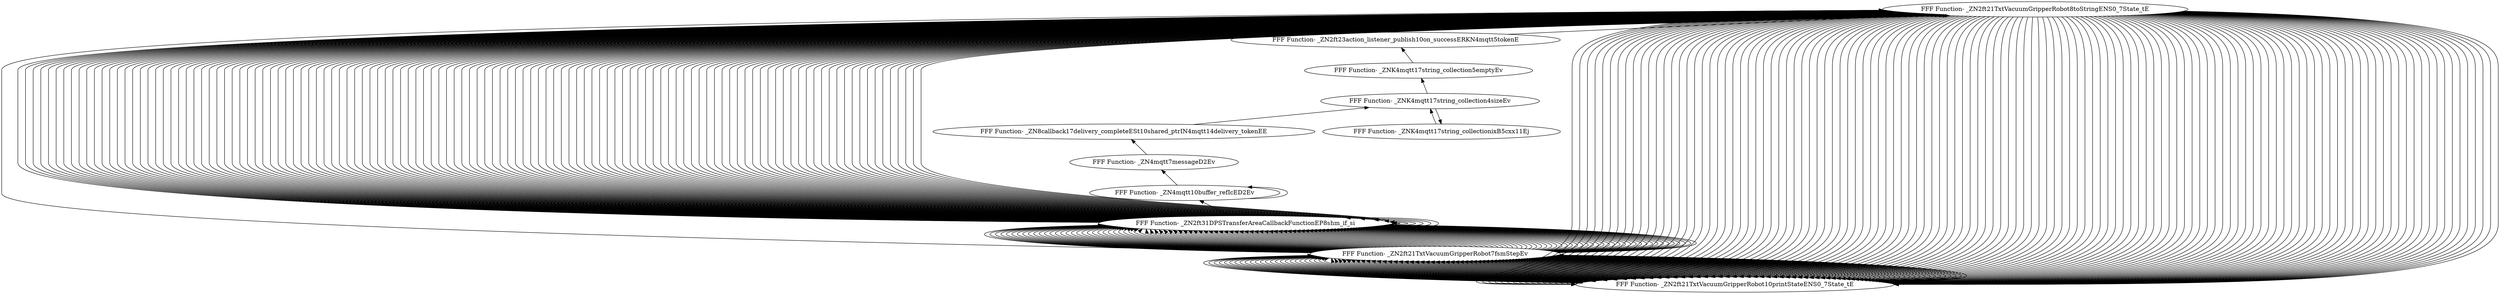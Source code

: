 digraph {
	"FFF Function- _ZN2ft21TxtVacuumGripperRobot8toStringENS0_7State_tE"
	"FFF Function- _ZN2ft21TxtVacuumGripperRobot10printStateENS0_7State_tE"
	"FFF Function- _ZN2ft21TxtVacuumGripperRobot10printStateENS0_7State_tE" -> "FFF Function- _ZN2ft21TxtVacuumGripperRobot8toStringENS0_7State_tE" [dir=back]
	"FFF Function- _ZN2ft21TxtVacuumGripperRobot7fsmStepEv"
	"FFF Function- _ZN2ft21TxtVacuumGripperRobot7fsmStepEv" -> "FFF Function- _ZN2ft21TxtVacuumGripperRobot10printStateENS0_7State_tE" [dir=back]
	"FFF Function- _ZN2ft31DPSTransferAreaCallbackFunctionEP8shm_if_si"
	"FFF Function- _ZN2ft31DPSTransferAreaCallbackFunctionEP8shm_if_si" -> "FFF Function- _ZN2ft21TxtVacuumGripperRobot7fsmStepEv" [dir=back]
	"FFF Function- _ZN2ft21TxtVacuumGripperRobot8toStringENS0_7State_tE"
	"FFF Function- _ZN2ft21TxtVacuumGripperRobot8toStringENS0_7State_tE" -> "FFF Function- _ZN2ft31DPSTransferAreaCallbackFunctionEP8shm_if_si" [dir=back]
	"FFF Function- _ZN2ft21TxtVacuumGripperRobot10printStateENS0_7State_tE"
	"FFF Function- _ZN2ft21TxtVacuumGripperRobot10printStateENS0_7State_tE" -> "FFF Function- _ZN2ft21TxtVacuumGripperRobot8toStringENS0_7State_tE" [dir=back]
	"FFF Function- _ZN2ft21TxtVacuumGripperRobot7fsmStepEv"
	"FFF Function- _ZN2ft21TxtVacuumGripperRobot7fsmStepEv" -> "FFF Function- _ZN2ft21TxtVacuumGripperRobot10printStateENS0_7State_tE" [dir=back]
	"FFF Function- _ZN2ft31DPSTransferAreaCallbackFunctionEP8shm_if_si"
	"FFF Function- _ZN2ft31DPSTransferAreaCallbackFunctionEP8shm_if_si" -> "FFF Function- _ZN2ft21TxtVacuumGripperRobot7fsmStepEv" [dir=back]
	"FFF Function- _ZN2ft21TxtVacuumGripperRobot8toStringENS0_7State_tE"
	"FFF Function- _ZN2ft21TxtVacuumGripperRobot8toStringENS0_7State_tE" -> "FFF Function- _ZN2ft31DPSTransferAreaCallbackFunctionEP8shm_if_si" [dir=back]
	"FFF Function- _ZN2ft21TxtVacuumGripperRobot10printStateENS0_7State_tE"
	"FFF Function- _ZN2ft21TxtVacuumGripperRobot10printStateENS0_7State_tE" -> "FFF Function- _ZN2ft21TxtVacuumGripperRobot8toStringENS0_7State_tE" [dir=back]
	"FFF Function- _ZN2ft21TxtVacuumGripperRobot7fsmStepEv"
	"FFF Function- _ZN2ft21TxtVacuumGripperRobot7fsmStepEv" -> "FFF Function- _ZN2ft21TxtVacuumGripperRobot10printStateENS0_7State_tE" [dir=back]
	"FFF Function- _ZN2ft31DPSTransferAreaCallbackFunctionEP8shm_if_si"
	"FFF Function- _ZN2ft31DPSTransferAreaCallbackFunctionEP8shm_if_si" -> "FFF Function- _ZN2ft21TxtVacuumGripperRobot7fsmStepEv" [dir=back]
	"FFF Function- _ZN2ft21TxtVacuumGripperRobot8toStringENS0_7State_tE"
	"FFF Function- _ZN2ft21TxtVacuumGripperRobot8toStringENS0_7State_tE" -> "FFF Function- _ZN2ft31DPSTransferAreaCallbackFunctionEP8shm_if_si" [dir=back]
	"FFF Function- _ZN2ft21TxtVacuumGripperRobot10printStateENS0_7State_tE"
	"FFF Function- _ZN2ft21TxtVacuumGripperRobot10printStateENS0_7State_tE" -> "FFF Function- _ZN2ft21TxtVacuumGripperRobot8toStringENS0_7State_tE" [dir=back]
	"FFF Function- _ZN2ft21TxtVacuumGripperRobot7fsmStepEv"
	"FFF Function- _ZN2ft21TxtVacuumGripperRobot7fsmStepEv" -> "FFF Function- _ZN2ft21TxtVacuumGripperRobot10printStateENS0_7State_tE" [dir=back]
	"FFF Function- _ZN2ft31DPSTransferAreaCallbackFunctionEP8shm_if_si"
	"FFF Function- _ZN2ft31DPSTransferAreaCallbackFunctionEP8shm_if_si" -> "FFF Function- _ZN2ft21TxtVacuumGripperRobot7fsmStepEv" [dir=back]
	"FFF Function- _ZN2ft21TxtVacuumGripperRobot8toStringENS0_7State_tE"
	"FFF Function- _ZN2ft21TxtVacuumGripperRobot8toStringENS0_7State_tE" -> "FFF Function- _ZN2ft31DPSTransferAreaCallbackFunctionEP8shm_if_si" [dir=back]
	"FFF Function- _ZN2ft21TxtVacuumGripperRobot10printStateENS0_7State_tE"
	"FFF Function- _ZN2ft21TxtVacuumGripperRobot10printStateENS0_7State_tE" -> "FFF Function- _ZN2ft21TxtVacuumGripperRobot8toStringENS0_7State_tE" [dir=back]
	"FFF Function- _ZN2ft21TxtVacuumGripperRobot7fsmStepEv"
	"FFF Function- _ZN2ft21TxtVacuumGripperRobot7fsmStepEv" -> "FFF Function- _ZN2ft21TxtVacuumGripperRobot10printStateENS0_7State_tE" [dir=back]
	"FFF Function- _ZN2ft31DPSTransferAreaCallbackFunctionEP8shm_if_si"
	"FFF Function- _ZN2ft31DPSTransferAreaCallbackFunctionEP8shm_if_si" -> "FFF Function- _ZN2ft21TxtVacuumGripperRobot7fsmStepEv" [dir=back]
	"FFF Function- _ZN2ft21TxtVacuumGripperRobot8toStringENS0_7State_tE"
	"FFF Function- _ZN2ft21TxtVacuumGripperRobot8toStringENS0_7State_tE" -> "FFF Function- _ZN2ft31DPSTransferAreaCallbackFunctionEP8shm_if_si" [dir=back]
	"FFF Function- _ZN2ft21TxtVacuumGripperRobot10printStateENS0_7State_tE"
	"FFF Function- _ZN2ft21TxtVacuumGripperRobot10printStateENS0_7State_tE" -> "FFF Function- _ZN2ft21TxtVacuumGripperRobot8toStringENS0_7State_tE" [dir=back]
	"FFF Function- _ZN2ft21TxtVacuumGripperRobot7fsmStepEv"
	"FFF Function- _ZN2ft21TxtVacuumGripperRobot7fsmStepEv" -> "FFF Function- _ZN2ft21TxtVacuumGripperRobot10printStateENS0_7State_tE" [dir=back]
	"FFF Function- _ZN2ft31DPSTransferAreaCallbackFunctionEP8shm_if_si"
	"FFF Function- _ZN2ft31DPSTransferAreaCallbackFunctionEP8shm_if_si" -> "FFF Function- _ZN2ft21TxtVacuumGripperRobot7fsmStepEv" [dir=back]
	"FFF Function- _ZN2ft21TxtVacuumGripperRobot8toStringENS0_7State_tE"
	"FFF Function- _ZN2ft21TxtVacuumGripperRobot8toStringENS0_7State_tE" -> "FFF Function- _ZN2ft31DPSTransferAreaCallbackFunctionEP8shm_if_si" [dir=back]
	"FFF Function- _ZN2ft21TxtVacuumGripperRobot10printStateENS0_7State_tE"
	"FFF Function- _ZN2ft21TxtVacuumGripperRobot10printStateENS0_7State_tE" -> "FFF Function- _ZN2ft21TxtVacuumGripperRobot8toStringENS0_7State_tE" [dir=back]
	"FFF Function- _ZN2ft21TxtVacuumGripperRobot7fsmStepEv"
	"FFF Function- _ZN2ft21TxtVacuumGripperRobot7fsmStepEv" -> "FFF Function- _ZN2ft21TxtVacuumGripperRobot10printStateENS0_7State_tE" [dir=back]
	"FFF Function- _ZN2ft31DPSTransferAreaCallbackFunctionEP8shm_if_si"
	"FFF Function- _ZN2ft31DPSTransferAreaCallbackFunctionEP8shm_if_si" -> "FFF Function- _ZN2ft21TxtVacuumGripperRobot7fsmStepEv" [dir=back]
	"FFF Function- _ZN2ft21TxtVacuumGripperRobot8toStringENS0_7State_tE"
	"FFF Function- _ZN2ft21TxtVacuumGripperRobot8toStringENS0_7State_tE" -> "FFF Function- _ZN2ft31DPSTransferAreaCallbackFunctionEP8shm_if_si" [dir=back]
	"FFF Function- _ZN2ft21TxtVacuumGripperRobot10printStateENS0_7State_tE"
	"FFF Function- _ZN2ft21TxtVacuumGripperRobot10printStateENS0_7State_tE" -> "FFF Function- _ZN2ft21TxtVacuumGripperRobot8toStringENS0_7State_tE" [dir=back]
	"FFF Function- _ZN2ft21TxtVacuumGripperRobot7fsmStepEv"
	"FFF Function- _ZN2ft21TxtVacuumGripperRobot7fsmStepEv" -> "FFF Function- _ZN2ft21TxtVacuumGripperRobot10printStateENS0_7State_tE" [dir=back]
	"FFF Function- _ZN2ft31DPSTransferAreaCallbackFunctionEP8shm_if_si"
	"FFF Function- _ZN2ft31DPSTransferAreaCallbackFunctionEP8shm_if_si" -> "FFF Function- _ZN2ft21TxtVacuumGripperRobot7fsmStepEv" [dir=back]
	"FFF Function- _ZN2ft21TxtVacuumGripperRobot8toStringENS0_7State_tE"
	"FFF Function- _ZN2ft21TxtVacuumGripperRobot8toStringENS0_7State_tE" -> "FFF Function- _ZN2ft31DPSTransferAreaCallbackFunctionEP8shm_if_si" [dir=back]
	"FFF Function- _ZN2ft21TxtVacuumGripperRobot10printStateENS0_7State_tE"
	"FFF Function- _ZN2ft21TxtVacuumGripperRobot10printStateENS0_7State_tE" -> "FFF Function- _ZN2ft21TxtVacuumGripperRobot8toStringENS0_7State_tE" [dir=back]
	"FFF Function- _ZN2ft21TxtVacuumGripperRobot7fsmStepEv"
	"FFF Function- _ZN2ft21TxtVacuumGripperRobot7fsmStepEv" -> "FFF Function- _ZN2ft21TxtVacuumGripperRobot10printStateENS0_7State_tE" [dir=back]
	"FFF Function- _ZN2ft31DPSTransferAreaCallbackFunctionEP8shm_if_si"
	"FFF Function- _ZN2ft31DPSTransferAreaCallbackFunctionEP8shm_if_si" -> "FFF Function- _ZN2ft21TxtVacuumGripperRobot7fsmStepEv" [dir=back]
	"FFF Function- _ZN2ft21TxtVacuumGripperRobot8toStringENS0_7State_tE"
	"FFF Function- _ZN2ft21TxtVacuumGripperRobot8toStringENS0_7State_tE" -> "FFF Function- _ZN2ft31DPSTransferAreaCallbackFunctionEP8shm_if_si" [dir=back]
	"FFF Function- _ZN2ft21TxtVacuumGripperRobot10printStateENS0_7State_tE"
	"FFF Function- _ZN2ft21TxtVacuumGripperRobot10printStateENS0_7State_tE" -> "FFF Function- _ZN2ft21TxtVacuumGripperRobot8toStringENS0_7State_tE" [dir=back]
	"FFF Function- _ZN2ft21TxtVacuumGripperRobot7fsmStepEv"
	"FFF Function- _ZN2ft21TxtVacuumGripperRobot7fsmStepEv" -> "FFF Function- _ZN2ft21TxtVacuumGripperRobot10printStateENS0_7State_tE" [dir=back]
	"FFF Function- _ZN2ft31DPSTransferAreaCallbackFunctionEP8shm_if_si"
	"FFF Function- _ZN2ft31DPSTransferAreaCallbackFunctionEP8shm_if_si" -> "FFF Function- _ZN2ft21TxtVacuumGripperRobot7fsmStepEv" [dir=back]
	"FFF Function- _ZN2ft21TxtVacuumGripperRobot8toStringENS0_7State_tE"
	"FFF Function- _ZN2ft21TxtVacuumGripperRobot8toStringENS0_7State_tE" -> "FFF Function- _ZN2ft31DPSTransferAreaCallbackFunctionEP8shm_if_si" [dir=back]
	"FFF Function- _ZN2ft21TxtVacuumGripperRobot10printStateENS0_7State_tE"
	"FFF Function- _ZN2ft21TxtVacuumGripperRobot10printStateENS0_7State_tE" -> "FFF Function- _ZN2ft21TxtVacuumGripperRobot8toStringENS0_7State_tE" [dir=back]
	"FFF Function- _ZN2ft21TxtVacuumGripperRobot7fsmStepEv"
	"FFF Function- _ZN2ft21TxtVacuumGripperRobot7fsmStepEv" -> "FFF Function- _ZN2ft21TxtVacuumGripperRobot10printStateENS0_7State_tE" [dir=back]
	"FFF Function- _ZN2ft31DPSTransferAreaCallbackFunctionEP8shm_if_si"
	"FFF Function- _ZN2ft31DPSTransferAreaCallbackFunctionEP8shm_if_si" -> "FFF Function- _ZN2ft21TxtVacuumGripperRobot7fsmStepEv" [dir=back]
	"FFF Function- _ZN2ft21TxtVacuumGripperRobot8toStringENS0_7State_tE"
	"FFF Function- _ZN2ft21TxtVacuumGripperRobot8toStringENS0_7State_tE" -> "FFF Function- _ZN2ft31DPSTransferAreaCallbackFunctionEP8shm_if_si" [dir=back]
	"FFF Function- _ZN2ft21TxtVacuumGripperRobot10printStateENS0_7State_tE"
	"FFF Function- _ZN2ft21TxtVacuumGripperRobot10printStateENS0_7State_tE" -> "FFF Function- _ZN2ft21TxtVacuumGripperRobot8toStringENS0_7State_tE" [dir=back]
	"FFF Function- _ZN2ft21TxtVacuumGripperRobot7fsmStepEv"
	"FFF Function- _ZN2ft21TxtVacuumGripperRobot7fsmStepEv" -> "FFF Function- _ZN2ft21TxtVacuumGripperRobot10printStateENS0_7State_tE" [dir=back]
	"FFF Function- _ZN2ft31DPSTransferAreaCallbackFunctionEP8shm_if_si"
	"FFF Function- _ZN2ft31DPSTransferAreaCallbackFunctionEP8shm_if_si" -> "FFF Function- _ZN2ft21TxtVacuumGripperRobot7fsmStepEv" [dir=back]
	"FFF Function- _ZN2ft21TxtVacuumGripperRobot8toStringENS0_7State_tE"
	"FFF Function- _ZN2ft21TxtVacuumGripperRobot8toStringENS0_7State_tE" -> "FFF Function- _ZN2ft31DPSTransferAreaCallbackFunctionEP8shm_if_si" [dir=back]
	"FFF Function- _ZN2ft21TxtVacuumGripperRobot10printStateENS0_7State_tE"
	"FFF Function- _ZN2ft21TxtVacuumGripperRobot10printStateENS0_7State_tE" -> "FFF Function- _ZN2ft21TxtVacuumGripperRobot8toStringENS0_7State_tE" [dir=back]
	"FFF Function- _ZN2ft21TxtVacuumGripperRobot7fsmStepEv"
	"FFF Function- _ZN2ft21TxtVacuumGripperRobot7fsmStepEv" -> "FFF Function- _ZN2ft21TxtVacuumGripperRobot10printStateENS0_7State_tE" [dir=back]
	"FFF Function- _ZN2ft31DPSTransferAreaCallbackFunctionEP8shm_if_si"
	"FFF Function- _ZN2ft31DPSTransferAreaCallbackFunctionEP8shm_if_si" -> "FFF Function- _ZN2ft21TxtVacuumGripperRobot7fsmStepEv" [dir=back]
	"FFF Function- _ZN2ft21TxtVacuumGripperRobot8toStringENS0_7State_tE"
	"FFF Function- _ZN2ft21TxtVacuumGripperRobot8toStringENS0_7State_tE" -> "FFF Function- _ZN2ft31DPSTransferAreaCallbackFunctionEP8shm_if_si" [dir=back]
	"FFF Function- _ZN2ft21TxtVacuumGripperRobot10printStateENS0_7State_tE"
	"FFF Function- _ZN2ft21TxtVacuumGripperRobot10printStateENS0_7State_tE" -> "FFF Function- _ZN2ft21TxtVacuumGripperRobot8toStringENS0_7State_tE" [dir=back]
	"FFF Function- _ZN2ft21TxtVacuumGripperRobot7fsmStepEv"
	"FFF Function- _ZN2ft21TxtVacuumGripperRobot7fsmStepEv" -> "FFF Function- _ZN2ft21TxtVacuumGripperRobot10printStateENS0_7State_tE" [dir=back]
	"FFF Function- _ZN2ft31DPSTransferAreaCallbackFunctionEP8shm_if_si"
	"FFF Function- _ZN2ft31DPSTransferAreaCallbackFunctionEP8shm_if_si" -> "FFF Function- _ZN2ft21TxtVacuumGripperRobot7fsmStepEv" [dir=back]
	"FFF Function- _ZN2ft21TxtVacuumGripperRobot8toStringENS0_7State_tE"
	"FFF Function- _ZN2ft21TxtVacuumGripperRobot8toStringENS0_7State_tE" -> "FFF Function- _ZN2ft31DPSTransferAreaCallbackFunctionEP8shm_if_si" [dir=back]
	"FFF Function- _ZN2ft21TxtVacuumGripperRobot10printStateENS0_7State_tE"
	"FFF Function- _ZN2ft21TxtVacuumGripperRobot10printStateENS0_7State_tE" -> "FFF Function- _ZN2ft21TxtVacuumGripperRobot8toStringENS0_7State_tE" [dir=back]
	"FFF Function- _ZN2ft21TxtVacuumGripperRobot7fsmStepEv"
	"FFF Function- _ZN2ft21TxtVacuumGripperRobot7fsmStepEv" -> "FFF Function- _ZN2ft21TxtVacuumGripperRobot10printStateENS0_7State_tE" [dir=back]
	"FFF Function- _ZN2ft31DPSTransferAreaCallbackFunctionEP8shm_if_si"
	"FFF Function- _ZN2ft31DPSTransferAreaCallbackFunctionEP8shm_if_si" -> "FFF Function- _ZN2ft21TxtVacuumGripperRobot7fsmStepEv" [dir=back]
	"FFF Function- _ZN2ft21TxtVacuumGripperRobot8toStringENS0_7State_tE"
	"FFF Function- _ZN2ft21TxtVacuumGripperRobot8toStringENS0_7State_tE" -> "FFF Function- _ZN2ft31DPSTransferAreaCallbackFunctionEP8shm_if_si" [dir=back]
	"FFF Function- _ZN2ft21TxtVacuumGripperRobot10printStateENS0_7State_tE"
	"FFF Function- _ZN2ft21TxtVacuumGripperRobot10printStateENS0_7State_tE" -> "FFF Function- _ZN2ft21TxtVacuumGripperRobot8toStringENS0_7State_tE" [dir=back]
	"FFF Function- _ZN2ft21TxtVacuumGripperRobot7fsmStepEv"
	"FFF Function- _ZN2ft21TxtVacuumGripperRobot7fsmStepEv" -> "FFF Function- _ZN2ft21TxtVacuumGripperRobot10printStateENS0_7State_tE" [dir=back]
	"FFF Function- _ZN2ft31DPSTransferAreaCallbackFunctionEP8shm_if_si"
	"FFF Function- _ZN2ft31DPSTransferAreaCallbackFunctionEP8shm_if_si" -> "FFF Function- _ZN2ft21TxtVacuumGripperRobot7fsmStepEv" [dir=back]
	"FFF Function- _ZN2ft21TxtVacuumGripperRobot8toStringENS0_7State_tE"
	"FFF Function- _ZN2ft21TxtVacuumGripperRobot8toStringENS0_7State_tE" -> "FFF Function- _ZN2ft31DPSTransferAreaCallbackFunctionEP8shm_if_si" [dir=back]
	"FFF Function- _ZN2ft21TxtVacuumGripperRobot10printStateENS0_7State_tE"
	"FFF Function- _ZN2ft21TxtVacuumGripperRobot10printStateENS0_7State_tE" -> "FFF Function- _ZN2ft21TxtVacuumGripperRobot8toStringENS0_7State_tE" [dir=back]
	"FFF Function- _ZN2ft21TxtVacuumGripperRobot7fsmStepEv"
	"FFF Function- _ZN2ft21TxtVacuumGripperRobot7fsmStepEv" -> "FFF Function- _ZN2ft21TxtVacuumGripperRobot10printStateENS0_7State_tE" [dir=back]
	"FFF Function- _ZN2ft31DPSTransferAreaCallbackFunctionEP8shm_if_si"
	"FFF Function- _ZN2ft31DPSTransferAreaCallbackFunctionEP8shm_if_si" -> "FFF Function- _ZN2ft21TxtVacuumGripperRobot7fsmStepEv" [dir=back]
	"FFF Function- _ZN2ft21TxtVacuumGripperRobot8toStringENS0_7State_tE"
	"FFF Function- _ZN2ft21TxtVacuumGripperRobot8toStringENS0_7State_tE" -> "FFF Function- _ZN2ft31DPSTransferAreaCallbackFunctionEP8shm_if_si" [dir=back]
	"FFF Function- _ZN2ft21TxtVacuumGripperRobot10printStateENS0_7State_tE"
	"FFF Function- _ZN2ft21TxtVacuumGripperRobot10printStateENS0_7State_tE" -> "FFF Function- _ZN2ft21TxtVacuumGripperRobot8toStringENS0_7State_tE" [dir=back]
	"FFF Function- _ZN2ft21TxtVacuumGripperRobot7fsmStepEv"
	"FFF Function- _ZN2ft21TxtVacuumGripperRobot7fsmStepEv" -> "FFF Function- _ZN2ft21TxtVacuumGripperRobot10printStateENS0_7State_tE" [dir=back]
	"FFF Function- _ZN2ft31DPSTransferAreaCallbackFunctionEP8shm_if_si"
	"FFF Function- _ZN2ft31DPSTransferAreaCallbackFunctionEP8shm_if_si" -> "FFF Function- _ZN2ft21TxtVacuumGripperRobot7fsmStepEv" [dir=back]
	"FFF Function- _ZN2ft31DPSTransferAreaCallbackFunctionEP8shm_if_si"
	"FFF Function- _ZN2ft31DPSTransferAreaCallbackFunctionEP8shm_if_si" -> "FFF Function- _ZN2ft31DPSTransferAreaCallbackFunctionEP8shm_if_si" [dir=back]
	"FFF Function- _ZN2ft21TxtVacuumGripperRobot8toStringENS0_7State_tE"
	"FFF Function- _ZN2ft21TxtVacuumGripperRobot8toStringENS0_7State_tE" -> "FFF Function- _ZN2ft31DPSTransferAreaCallbackFunctionEP8shm_if_si" [dir=back]
	"FFF Function- _ZN2ft21TxtVacuumGripperRobot10printStateENS0_7State_tE"
	"FFF Function- _ZN2ft21TxtVacuumGripperRobot10printStateENS0_7State_tE" -> "FFF Function- _ZN2ft21TxtVacuumGripperRobot8toStringENS0_7State_tE" [dir=back]
	"FFF Function- _ZN2ft21TxtVacuumGripperRobot7fsmStepEv"
	"FFF Function- _ZN2ft21TxtVacuumGripperRobot7fsmStepEv" -> "FFF Function- _ZN2ft21TxtVacuumGripperRobot10printStateENS0_7State_tE" [dir=back]
	"FFF Function- _ZN2ft31DPSTransferAreaCallbackFunctionEP8shm_if_si"
	"FFF Function- _ZN2ft31DPSTransferAreaCallbackFunctionEP8shm_if_si" -> "FFF Function- _ZN2ft21TxtVacuumGripperRobot7fsmStepEv" [dir=back]
	"FFF Function- _ZN2ft21TxtVacuumGripperRobot8toStringENS0_7State_tE"
	"FFF Function- _ZN2ft21TxtVacuumGripperRobot8toStringENS0_7State_tE" -> "FFF Function- _ZN2ft31DPSTransferAreaCallbackFunctionEP8shm_if_si" [dir=back]
	"FFF Function- _ZN2ft21TxtVacuumGripperRobot10printStateENS0_7State_tE"
	"FFF Function- _ZN2ft21TxtVacuumGripperRobot10printStateENS0_7State_tE" -> "FFF Function- _ZN2ft21TxtVacuumGripperRobot8toStringENS0_7State_tE" [dir=back]
	"FFF Function- _ZN2ft21TxtVacuumGripperRobot7fsmStepEv"
	"FFF Function- _ZN2ft21TxtVacuumGripperRobot7fsmStepEv" -> "FFF Function- _ZN2ft21TxtVacuumGripperRobot10printStateENS0_7State_tE" [dir=back]
	"FFF Function- _ZN2ft31DPSTransferAreaCallbackFunctionEP8shm_if_si"
	"FFF Function- _ZN2ft31DPSTransferAreaCallbackFunctionEP8shm_if_si" -> "FFF Function- _ZN2ft21TxtVacuumGripperRobot7fsmStepEv" [dir=back]
	"FFF Function- _ZN2ft21TxtVacuumGripperRobot8toStringENS0_7State_tE"
	"FFF Function- _ZN2ft21TxtVacuumGripperRobot8toStringENS0_7State_tE" -> "FFF Function- _ZN2ft31DPSTransferAreaCallbackFunctionEP8shm_if_si" [dir=back]
	"FFF Function- _ZN2ft21TxtVacuumGripperRobot10printStateENS0_7State_tE"
	"FFF Function- _ZN2ft21TxtVacuumGripperRobot10printStateENS0_7State_tE" -> "FFF Function- _ZN2ft21TxtVacuumGripperRobot8toStringENS0_7State_tE" [dir=back]
	"FFF Function- _ZN2ft21TxtVacuumGripperRobot7fsmStepEv"
	"FFF Function- _ZN2ft21TxtVacuumGripperRobot7fsmStepEv" -> "FFF Function- _ZN2ft21TxtVacuumGripperRobot10printStateENS0_7State_tE" [dir=back]
	"FFF Function- _ZN2ft31DPSTransferAreaCallbackFunctionEP8shm_if_si"
	"FFF Function- _ZN2ft31DPSTransferAreaCallbackFunctionEP8shm_if_si" -> "FFF Function- _ZN2ft21TxtVacuumGripperRobot7fsmStepEv" [dir=back]
	"FFF Function- _ZN2ft21TxtVacuumGripperRobot8toStringENS0_7State_tE"
	"FFF Function- _ZN2ft21TxtVacuumGripperRobot8toStringENS0_7State_tE" -> "FFF Function- _ZN2ft31DPSTransferAreaCallbackFunctionEP8shm_if_si" [dir=back]
	"FFF Function- _ZN2ft21TxtVacuumGripperRobot10printStateENS0_7State_tE"
	"FFF Function- _ZN2ft21TxtVacuumGripperRobot10printStateENS0_7State_tE" -> "FFF Function- _ZN2ft21TxtVacuumGripperRobot8toStringENS0_7State_tE" [dir=back]
	"FFF Function- _ZN2ft21TxtVacuumGripperRobot7fsmStepEv"
	"FFF Function- _ZN2ft21TxtVacuumGripperRobot7fsmStepEv" -> "FFF Function- _ZN2ft21TxtVacuumGripperRobot10printStateENS0_7State_tE" [dir=back]
	"FFF Function- _ZN2ft31DPSTransferAreaCallbackFunctionEP8shm_if_si"
	"FFF Function- _ZN2ft31DPSTransferAreaCallbackFunctionEP8shm_if_si" -> "FFF Function- _ZN2ft21TxtVacuumGripperRobot7fsmStepEv" [dir=back]
	"FFF Function- _ZN2ft21TxtVacuumGripperRobot8toStringENS0_7State_tE"
	"FFF Function- _ZN2ft21TxtVacuumGripperRobot8toStringENS0_7State_tE" -> "FFF Function- _ZN2ft31DPSTransferAreaCallbackFunctionEP8shm_if_si" [dir=back]
	"FFF Function- _ZN2ft21TxtVacuumGripperRobot10printStateENS0_7State_tE"
	"FFF Function- _ZN2ft21TxtVacuumGripperRobot10printStateENS0_7State_tE" -> "FFF Function- _ZN2ft21TxtVacuumGripperRobot8toStringENS0_7State_tE" [dir=back]
	"FFF Function- _ZN2ft21TxtVacuumGripperRobot7fsmStepEv"
	"FFF Function- _ZN2ft21TxtVacuumGripperRobot7fsmStepEv" -> "FFF Function- _ZN2ft21TxtVacuumGripperRobot10printStateENS0_7State_tE" [dir=back]
	"FFF Function- _ZN2ft31DPSTransferAreaCallbackFunctionEP8shm_if_si"
	"FFF Function- _ZN2ft31DPSTransferAreaCallbackFunctionEP8shm_if_si" -> "FFF Function- _ZN2ft21TxtVacuumGripperRobot7fsmStepEv" [dir=back]
	"FFF Function- _ZN2ft21TxtVacuumGripperRobot8toStringENS0_7State_tE"
	"FFF Function- _ZN2ft21TxtVacuumGripperRobot8toStringENS0_7State_tE" -> "FFF Function- _ZN2ft31DPSTransferAreaCallbackFunctionEP8shm_if_si" [dir=back]
	"FFF Function- _ZN2ft21TxtVacuumGripperRobot10printStateENS0_7State_tE"
	"FFF Function- _ZN2ft21TxtVacuumGripperRobot10printStateENS0_7State_tE" -> "FFF Function- _ZN2ft21TxtVacuumGripperRobot8toStringENS0_7State_tE" [dir=back]
	"FFF Function- _ZN2ft21TxtVacuumGripperRobot7fsmStepEv"
	"FFF Function- _ZN2ft21TxtVacuumGripperRobot7fsmStepEv" -> "FFF Function- _ZN2ft21TxtVacuumGripperRobot10printStateENS0_7State_tE" [dir=back]
	"FFF Function- _ZN2ft31DPSTransferAreaCallbackFunctionEP8shm_if_si"
	"FFF Function- _ZN2ft31DPSTransferAreaCallbackFunctionEP8shm_if_si" -> "FFF Function- _ZN2ft21TxtVacuumGripperRobot7fsmStepEv" [dir=back]
	"FFF Function- _ZN2ft21TxtVacuumGripperRobot8toStringENS0_7State_tE"
	"FFF Function- _ZN2ft21TxtVacuumGripperRobot8toStringENS0_7State_tE" -> "FFF Function- _ZN2ft31DPSTransferAreaCallbackFunctionEP8shm_if_si" [dir=back]
	"FFF Function- _ZN2ft21TxtVacuumGripperRobot10printStateENS0_7State_tE"
	"FFF Function- _ZN2ft21TxtVacuumGripperRobot10printStateENS0_7State_tE" -> "FFF Function- _ZN2ft21TxtVacuumGripperRobot8toStringENS0_7State_tE" [dir=back]
	"FFF Function- _ZN2ft21TxtVacuumGripperRobot7fsmStepEv"
	"FFF Function- _ZN2ft21TxtVacuumGripperRobot7fsmStepEv" -> "FFF Function- _ZN2ft21TxtVacuumGripperRobot10printStateENS0_7State_tE" [dir=back]
	"FFF Function- _ZN2ft31DPSTransferAreaCallbackFunctionEP8shm_if_si"
	"FFF Function- _ZN2ft31DPSTransferAreaCallbackFunctionEP8shm_if_si" -> "FFF Function- _ZN2ft21TxtVacuumGripperRobot7fsmStepEv" [dir=back]
	"FFF Function- _ZN2ft21TxtVacuumGripperRobot8toStringENS0_7State_tE"
	"FFF Function- _ZN2ft21TxtVacuumGripperRobot8toStringENS0_7State_tE" -> "FFF Function- _ZN2ft31DPSTransferAreaCallbackFunctionEP8shm_if_si" [dir=back]
	"FFF Function- _ZN2ft21TxtVacuumGripperRobot10printStateENS0_7State_tE"
	"FFF Function- _ZN2ft21TxtVacuumGripperRobot10printStateENS0_7State_tE" -> "FFF Function- _ZN2ft21TxtVacuumGripperRobot8toStringENS0_7State_tE" [dir=back]
	"FFF Function- _ZN2ft21TxtVacuumGripperRobot7fsmStepEv"
	"FFF Function- _ZN2ft21TxtVacuumGripperRobot7fsmStepEv" -> "FFF Function- _ZN2ft21TxtVacuumGripperRobot10printStateENS0_7State_tE" [dir=back]
	"FFF Function- _ZN2ft31DPSTransferAreaCallbackFunctionEP8shm_if_si"
	"FFF Function- _ZN2ft31DPSTransferAreaCallbackFunctionEP8shm_if_si" -> "FFF Function- _ZN2ft21TxtVacuumGripperRobot7fsmStepEv" [dir=back]
	"FFF Function- _ZN2ft21TxtVacuumGripperRobot8toStringENS0_7State_tE"
	"FFF Function- _ZN2ft21TxtVacuumGripperRobot8toStringENS0_7State_tE" -> "FFF Function- _ZN2ft31DPSTransferAreaCallbackFunctionEP8shm_if_si" [dir=back]
	"FFF Function- _ZN2ft21TxtVacuumGripperRobot10printStateENS0_7State_tE"
	"FFF Function- _ZN2ft21TxtVacuumGripperRobot10printStateENS0_7State_tE" -> "FFF Function- _ZN2ft21TxtVacuumGripperRobot8toStringENS0_7State_tE" [dir=back]
	"FFF Function- _ZN2ft21TxtVacuumGripperRobot7fsmStepEv"
	"FFF Function- _ZN2ft21TxtVacuumGripperRobot7fsmStepEv" -> "FFF Function- _ZN2ft21TxtVacuumGripperRobot10printStateENS0_7State_tE" [dir=back]
	"FFF Function- _ZN2ft31DPSTransferAreaCallbackFunctionEP8shm_if_si"
	"FFF Function- _ZN2ft31DPSTransferAreaCallbackFunctionEP8shm_if_si" -> "FFF Function- _ZN2ft21TxtVacuumGripperRobot7fsmStepEv" [dir=back]
	"FFF Function- _ZN2ft21TxtVacuumGripperRobot8toStringENS0_7State_tE"
	"FFF Function- _ZN2ft21TxtVacuumGripperRobot8toStringENS0_7State_tE" -> "FFF Function- _ZN2ft31DPSTransferAreaCallbackFunctionEP8shm_if_si" [dir=back]
	"FFF Function- _ZN2ft21TxtVacuumGripperRobot10printStateENS0_7State_tE"
	"FFF Function- _ZN2ft21TxtVacuumGripperRobot10printStateENS0_7State_tE" -> "FFF Function- _ZN2ft21TxtVacuumGripperRobot8toStringENS0_7State_tE" [dir=back]
	"FFF Function- _ZN2ft21TxtVacuumGripperRobot7fsmStepEv"
	"FFF Function- _ZN2ft21TxtVacuumGripperRobot7fsmStepEv" -> "FFF Function- _ZN2ft21TxtVacuumGripperRobot10printStateENS0_7State_tE" [dir=back]
	"FFF Function- _ZN2ft31DPSTransferAreaCallbackFunctionEP8shm_if_si"
	"FFF Function- _ZN2ft31DPSTransferAreaCallbackFunctionEP8shm_if_si" -> "FFF Function- _ZN2ft21TxtVacuumGripperRobot7fsmStepEv" [dir=back]
	"FFF Function- _ZN2ft21TxtVacuumGripperRobot8toStringENS0_7State_tE"
	"FFF Function- _ZN2ft21TxtVacuumGripperRobot8toStringENS0_7State_tE" -> "FFF Function- _ZN2ft31DPSTransferAreaCallbackFunctionEP8shm_if_si" [dir=back]
	"FFF Function- _ZN2ft21TxtVacuumGripperRobot10printStateENS0_7State_tE"
	"FFF Function- _ZN2ft21TxtVacuumGripperRobot10printStateENS0_7State_tE" -> "FFF Function- _ZN2ft21TxtVacuumGripperRobot8toStringENS0_7State_tE" [dir=back]
	"FFF Function- _ZN2ft21TxtVacuumGripperRobot7fsmStepEv"
	"FFF Function- _ZN2ft21TxtVacuumGripperRobot7fsmStepEv" -> "FFF Function- _ZN2ft21TxtVacuumGripperRobot10printStateENS0_7State_tE" [dir=back]
	"FFF Function- _ZN2ft31DPSTransferAreaCallbackFunctionEP8shm_if_si"
	"FFF Function- _ZN2ft31DPSTransferAreaCallbackFunctionEP8shm_if_si" -> "FFF Function- _ZN2ft21TxtVacuumGripperRobot7fsmStepEv" [dir=back]
	"FFF Function- _ZN2ft21TxtVacuumGripperRobot8toStringENS0_7State_tE"
	"FFF Function- _ZN2ft21TxtVacuumGripperRobot8toStringENS0_7State_tE" -> "FFF Function- _ZN2ft31DPSTransferAreaCallbackFunctionEP8shm_if_si" [dir=back]
	"FFF Function- _ZN2ft21TxtVacuumGripperRobot10printStateENS0_7State_tE"
	"FFF Function- _ZN2ft21TxtVacuumGripperRobot10printStateENS0_7State_tE" -> "FFF Function- _ZN2ft21TxtVacuumGripperRobot8toStringENS0_7State_tE" [dir=back]
	"FFF Function- _ZN2ft21TxtVacuumGripperRobot7fsmStepEv"
	"FFF Function- _ZN2ft21TxtVacuumGripperRobot7fsmStepEv" -> "FFF Function- _ZN2ft21TxtVacuumGripperRobot10printStateENS0_7State_tE" [dir=back]
	"FFF Function- _ZN2ft31DPSTransferAreaCallbackFunctionEP8shm_if_si"
	"FFF Function- _ZN2ft31DPSTransferAreaCallbackFunctionEP8shm_if_si" -> "FFF Function- _ZN2ft21TxtVacuumGripperRobot7fsmStepEv" [dir=back]
	"FFF Function- _ZN2ft21TxtVacuumGripperRobot8toStringENS0_7State_tE"
	"FFF Function- _ZN2ft21TxtVacuumGripperRobot8toStringENS0_7State_tE" -> "FFF Function- _ZN2ft31DPSTransferAreaCallbackFunctionEP8shm_if_si" [dir=back]
	"FFF Function- _ZN2ft21TxtVacuumGripperRobot10printStateENS0_7State_tE"
	"FFF Function- _ZN2ft21TxtVacuumGripperRobot10printStateENS0_7State_tE" -> "FFF Function- _ZN2ft21TxtVacuumGripperRobot8toStringENS0_7State_tE" [dir=back]
	"FFF Function- _ZN2ft21TxtVacuumGripperRobot7fsmStepEv"
	"FFF Function- _ZN2ft21TxtVacuumGripperRobot7fsmStepEv" -> "FFF Function- _ZN2ft21TxtVacuumGripperRobot10printStateENS0_7State_tE" [dir=back]
	"FFF Function- _ZN2ft31DPSTransferAreaCallbackFunctionEP8shm_if_si"
	"FFF Function- _ZN2ft31DPSTransferAreaCallbackFunctionEP8shm_if_si" -> "FFF Function- _ZN2ft21TxtVacuumGripperRobot7fsmStepEv" [dir=back]
	"FFF Function- _ZN2ft21TxtVacuumGripperRobot8toStringENS0_7State_tE"
	"FFF Function- _ZN2ft21TxtVacuumGripperRobot8toStringENS0_7State_tE" -> "FFF Function- _ZN2ft31DPSTransferAreaCallbackFunctionEP8shm_if_si" [dir=back]
	"FFF Function- _ZN2ft21TxtVacuumGripperRobot10printStateENS0_7State_tE"
	"FFF Function- _ZN2ft21TxtVacuumGripperRobot10printStateENS0_7State_tE" -> "FFF Function- _ZN2ft21TxtVacuumGripperRobot8toStringENS0_7State_tE" [dir=back]
	"FFF Function- _ZN2ft21TxtVacuumGripperRobot7fsmStepEv"
	"FFF Function- _ZN2ft21TxtVacuumGripperRobot7fsmStepEv" -> "FFF Function- _ZN2ft21TxtVacuumGripperRobot10printStateENS0_7State_tE" [dir=back]
	"FFF Function- _ZN2ft31DPSTransferAreaCallbackFunctionEP8shm_if_si"
	"FFF Function- _ZN2ft31DPSTransferAreaCallbackFunctionEP8shm_if_si" -> "FFF Function- _ZN2ft21TxtVacuumGripperRobot7fsmStepEv" [dir=back]
	"FFF Function- _ZN2ft21TxtVacuumGripperRobot8toStringENS0_7State_tE"
	"FFF Function- _ZN2ft21TxtVacuumGripperRobot8toStringENS0_7State_tE" -> "FFF Function- _ZN2ft31DPSTransferAreaCallbackFunctionEP8shm_if_si" [dir=back]
	"FFF Function- _ZN2ft21TxtVacuumGripperRobot10printStateENS0_7State_tE"
	"FFF Function- _ZN2ft21TxtVacuumGripperRobot10printStateENS0_7State_tE" -> "FFF Function- _ZN2ft21TxtVacuumGripperRobot8toStringENS0_7State_tE" [dir=back]
	"FFF Function- _ZN2ft21TxtVacuumGripperRobot7fsmStepEv"
	"FFF Function- _ZN2ft21TxtVacuumGripperRobot7fsmStepEv" -> "FFF Function- _ZN2ft21TxtVacuumGripperRobot10printStateENS0_7State_tE" [dir=back]
	"FFF Function- _ZN2ft31DPSTransferAreaCallbackFunctionEP8shm_if_si"
	"FFF Function- _ZN2ft31DPSTransferAreaCallbackFunctionEP8shm_if_si" -> "FFF Function- _ZN2ft21TxtVacuumGripperRobot7fsmStepEv" [dir=back]
	"FFF Function- _ZN2ft21TxtVacuumGripperRobot8toStringENS0_7State_tE"
	"FFF Function- _ZN2ft21TxtVacuumGripperRobot8toStringENS0_7State_tE" -> "FFF Function- _ZN2ft31DPSTransferAreaCallbackFunctionEP8shm_if_si" [dir=back]
	"FFF Function- _ZN2ft21TxtVacuumGripperRobot10printStateENS0_7State_tE"
	"FFF Function- _ZN2ft21TxtVacuumGripperRobot10printStateENS0_7State_tE" -> "FFF Function- _ZN2ft21TxtVacuumGripperRobot8toStringENS0_7State_tE" [dir=back]
	"FFF Function- _ZN2ft21TxtVacuumGripperRobot7fsmStepEv"
	"FFF Function- _ZN2ft21TxtVacuumGripperRobot7fsmStepEv" -> "FFF Function- _ZN2ft21TxtVacuumGripperRobot10printStateENS0_7State_tE" [dir=back]
	"FFF Function- _ZN2ft31DPSTransferAreaCallbackFunctionEP8shm_if_si"
	"FFF Function- _ZN2ft31DPSTransferAreaCallbackFunctionEP8shm_if_si" -> "FFF Function- _ZN2ft21TxtVacuumGripperRobot7fsmStepEv" [dir=back]
	"FFF Function- _ZN2ft21TxtVacuumGripperRobot8toStringENS0_7State_tE"
	"FFF Function- _ZN2ft21TxtVacuumGripperRobot8toStringENS0_7State_tE" -> "FFF Function- _ZN2ft31DPSTransferAreaCallbackFunctionEP8shm_if_si" [dir=back]
	"FFF Function- _ZN2ft21TxtVacuumGripperRobot10printStateENS0_7State_tE"
	"FFF Function- _ZN2ft21TxtVacuumGripperRobot10printStateENS0_7State_tE" -> "FFF Function- _ZN2ft21TxtVacuumGripperRobot8toStringENS0_7State_tE" [dir=back]
	"FFF Function- _ZN2ft21TxtVacuumGripperRobot7fsmStepEv"
	"FFF Function- _ZN2ft21TxtVacuumGripperRobot7fsmStepEv" -> "FFF Function- _ZN2ft21TxtVacuumGripperRobot10printStateENS0_7State_tE" [dir=back]
	"FFF Function- _ZN2ft31DPSTransferAreaCallbackFunctionEP8shm_if_si"
	"FFF Function- _ZN2ft31DPSTransferAreaCallbackFunctionEP8shm_if_si" -> "FFF Function- _ZN2ft21TxtVacuumGripperRobot7fsmStepEv" [dir=back]
	"FFF Function- _ZN2ft21TxtVacuumGripperRobot8toStringENS0_7State_tE"
	"FFF Function- _ZN2ft21TxtVacuumGripperRobot8toStringENS0_7State_tE" -> "FFF Function- _ZN2ft31DPSTransferAreaCallbackFunctionEP8shm_if_si" [dir=back]
	"FFF Function- _ZN2ft21TxtVacuumGripperRobot10printStateENS0_7State_tE"
	"FFF Function- _ZN2ft21TxtVacuumGripperRobot10printStateENS0_7State_tE" -> "FFF Function- _ZN2ft21TxtVacuumGripperRobot8toStringENS0_7State_tE" [dir=back]
	"FFF Function- _ZN2ft21TxtVacuumGripperRobot7fsmStepEv"
	"FFF Function- _ZN2ft21TxtVacuumGripperRobot7fsmStepEv" -> "FFF Function- _ZN2ft21TxtVacuumGripperRobot10printStateENS0_7State_tE" [dir=back]
	"FFF Function- _ZN2ft31DPSTransferAreaCallbackFunctionEP8shm_if_si"
	"FFF Function- _ZN2ft31DPSTransferAreaCallbackFunctionEP8shm_if_si" -> "FFF Function- _ZN2ft21TxtVacuumGripperRobot7fsmStepEv" [dir=back]
	"FFF Function- _ZN2ft21TxtVacuumGripperRobot8toStringENS0_7State_tE"
	"FFF Function- _ZN2ft21TxtVacuumGripperRobot8toStringENS0_7State_tE" -> "FFF Function- _ZN2ft31DPSTransferAreaCallbackFunctionEP8shm_if_si" [dir=back]
	"FFF Function- _ZN2ft21TxtVacuumGripperRobot10printStateENS0_7State_tE"
	"FFF Function- _ZN2ft21TxtVacuumGripperRobot10printStateENS0_7State_tE" -> "FFF Function- _ZN2ft21TxtVacuumGripperRobot8toStringENS0_7State_tE" [dir=back]
	"FFF Function- _ZN2ft21TxtVacuumGripperRobot7fsmStepEv"
	"FFF Function- _ZN2ft21TxtVacuumGripperRobot7fsmStepEv" -> "FFF Function- _ZN2ft21TxtVacuumGripperRobot10printStateENS0_7State_tE" [dir=back]
	"FFF Function- _ZN2ft31DPSTransferAreaCallbackFunctionEP8shm_if_si"
	"FFF Function- _ZN2ft31DPSTransferAreaCallbackFunctionEP8shm_if_si" -> "FFF Function- _ZN2ft21TxtVacuumGripperRobot7fsmStepEv" [dir=back]
	"FFF Function- _ZN2ft21TxtVacuumGripperRobot8toStringENS0_7State_tE"
	"FFF Function- _ZN2ft21TxtVacuumGripperRobot8toStringENS0_7State_tE" -> "FFF Function- _ZN2ft31DPSTransferAreaCallbackFunctionEP8shm_if_si" [dir=back]
	"FFF Function- _ZN2ft21TxtVacuumGripperRobot10printStateENS0_7State_tE"
	"FFF Function- _ZN2ft21TxtVacuumGripperRobot10printStateENS0_7State_tE" -> "FFF Function- _ZN2ft21TxtVacuumGripperRobot8toStringENS0_7State_tE" [dir=back]
	"FFF Function- _ZN2ft21TxtVacuumGripperRobot7fsmStepEv"
	"FFF Function- _ZN2ft21TxtVacuumGripperRobot7fsmStepEv" -> "FFF Function- _ZN2ft21TxtVacuumGripperRobot10printStateENS0_7State_tE" [dir=back]
	"FFF Function- _ZN2ft31DPSTransferAreaCallbackFunctionEP8shm_if_si"
	"FFF Function- _ZN2ft31DPSTransferAreaCallbackFunctionEP8shm_if_si" -> "FFF Function- _ZN2ft21TxtVacuumGripperRobot7fsmStepEv" [dir=back]
	"FFF Function- _ZN2ft31DPSTransferAreaCallbackFunctionEP8shm_if_si"
	"FFF Function- _ZN2ft31DPSTransferAreaCallbackFunctionEP8shm_if_si" -> "FFF Function- _ZN2ft31DPSTransferAreaCallbackFunctionEP8shm_if_si" [dir=back]
	"FFF Function- _ZN2ft21TxtVacuumGripperRobot8toStringENS0_7State_tE"
	"FFF Function- _ZN2ft21TxtVacuumGripperRobot8toStringENS0_7State_tE" -> "FFF Function- _ZN2ft31DPSTransferAreaCallbackFunctionEP8shm_if_si" [dir=back]
	"FFF Function- _ZN2ft21TxtVacuumGripperRobot10printStateENS0_7State_tE"
	"FFF Function- _ZN2ft21TxtVacuumGripperRobot10printStateENS0_7State_tE" -> "FFF Function- _ZN2ft21TxtVacuumGripperRobot8toStringENS0_7State_tE" [dir=back]
	"FFF Function- _ZN2ft21TxtVacuumGripperRobot7fsmStepEv"
	"FFF Function- _ZN2ft21TxtVacuumGripperRobot7fsmStepEv" -> "FFF Function- _ZN2ft21TxtVacuumGripperRobot10printStateENS0_7State_tE" [dir=back]
	"FFF Function- _ZN2ft31DPSTransferAreaCallbackFunctionEP8shm_if_si"
	"FFF Function- _ZN2ft31DPSTransferAreaCallbackFunctionEP8shm_if_si" -> "FFF Function- _ZN2ft21TxtVacuumGripperRobot7fsmStepEv" [dir=back]
	"FFF Function- _ZN2ft21TxtVacuumGripperRobot8toStringENS0_7State_tE"
	"FFF Function- _ZN2ft21TxtVacuumGripperRobot8toStringENS0_7State_tE" -> "FFF Function- _ZN2ft31DPSTransferAreaCallbackFunctionEP8shm_if_si" [dir=back]
	"FFF Function- _ZN2ft21TxtVacuumGripperRobot10printStateENS0_7State_tE"
	"FFF Function- _ZN2ft21TxtVacuumGripperRobot10printStateENS0_7State_tE" -> "FFF Function- _ZN2ft21TxtVacuumGripperRobot8toStringENS0_7State_tE" [dir=back]
	"FFF Function- _ZN2ft21TxtVacuumGripperRobot7fsmStepEv"
	"FFF Function- _ZN2ft21TxtVacuumGripperRobot7fsmStepEv" -> "FFF Function- _ZN2ft21TxtVacuumGripperRobot10printStateENS0_7State_tE" [dir=back]
	"FFF Function- _ZN2ft31DPSTransferAreaCallbackFunctionEP8shm_if_si"
	"FFF Function- _ZN2ft31DPSTransferAreaCallbackFunctionEP8shm_if_si" -> "FFF Function- _ZN2ft21TxtVacuumGripperRobot7fsmStepEv" [dir=back]
	"FFF Function- _ZN2ft21TxtVacuumGripperRobot8toStringENS0_7State_tE"
	"FFF Function- _ZN2ft21TxtVacuumGripperRobot8toStringENS0_7State_tE" -> "FFF Function- _ZN2ft31DPSTransferAreaCallbackFunctionEP8shm_if_si" [dir=back]
	"FFF Function- _ZN2ft21TxtVacuumGripperRobot10printStateENS0_7State_tE"
	"FFF Function- _ZN2ft21TxtVacuumGripperRobot10printStateENS0_7State_tE" -> "FFF Function- _ZN2ft21TxtVacuumGripperRobot8toStringENS0_7State_tE" [dir=back]
	"FFF Function- _ZN2ft21TxtVacuumGripperRobot7fsmStepEv"
	"FFF Function- _ZN2ft21TxtVacuumGripperRobot7fsmStepEv" -> "FFF Function- _ZN2ft21TxtVacuumGripperRobot10printStateENS0_7State_tE" [dir=back]
	"FFF Function- _ZN2ft31DPSTransferAreaCallbackFunctionEP8shm_if_si"
	"FFF Function- _ZN2ft31DPSTransferAreaCallbackFunctionEP8shm_if_si" -> "FFF Function- _ZN2ft21TxtVacuumGripperRobot7fsmStepEv" [dir=back]
	"FFF Function- _ZN2ft21TxtVacuumGripperRobot8toStringENS0_7State_tE"
	"FFF Function- _ZN2ft21TxtVacuumGripperRobot8toStringENS0_7State_tE" -> "FFF Function- _ZN2ft31DPSTransferAreaCallbackFunctionEP8shm_if_si" [dir=back]
	"FFF Function- _ZN2ft21TxtVacuumGripperRobot10printStateENS0_7State_tE"
	"FFF Function- _ZN2ft21TxtVacuumGripperRobot10printStateENS0_7State_tE" -> "FFF Function- _ZN2ft21TxtVacuumGripperRobot8toStringENS0_7State_tE" [dir=back]
	"FFF Function- _ZN2ft21TxtVacuumGripperRobot7fsmStepEv"
	"FFF Function- _ZN2ft21TxtVacuumGripperRobot7fsmStepEv" -> "FFF Function- _ZN2ft21TxtVacuumGripperRobot10printStateENS0_7State_tE" [dir=back]
	"FFF Function- _ZN2ft31DPSTransferAreaCallbackFunctionEP8shm_if_si"
	"FFF Function- _ZN2ft31DPSTransferAreaCallbackFunctionEP8shm_if_si" -> "FFF Function- _ZN2ft21TxtVacuumGripperRobot7fsmStepEv" [dir=back]
	"FFF Function- _ZN2ft21TxtVacuumGripperRobot8toStringENS0_7State_tE"
	"FFF Function- _ZN2ft21TxtVacuumGripperRobot8toStringENS0_7State_tE" -> "FFF Function- _ZN2ft31DPSTransferAreaCallbackFunctionEP8shm_if_si" [dir=back]
	"FFF Function- _ZN2ft21TxtVacuumGripperRobot10printStateENS0_7State_tE"
	"FFF Function- _ZN2ft21TxtVacuumGripperRobot10printStateENS0_7State_tE" -> "FFF Function- _ZN2ft21TxtVacuumGripperRobot8toStringENS0_7State_tE" [dir=back]
	"FFF Function- _ZN2ft21TxtVacuumGripperRobot7fsmStepEv"
	"FFF Function- _ZN2ft21TxtVacuumGripperRobot7fsmStepEv" -> "FFF Function- _ZN2ft21TxtVacuumGripperRobot10printStateENS0_7State_tE" [dir=back]
	"FFF Function- _ZN2ft31DPSTransferAreaCallbackFunctionEP8shm_if_si"
	"FFF Function- _ZN2ft31DPSTransferAreaCallbackFunctionEP8shm_if_si" -> "FFF Function- _ZN2ft21TxtVacuumGripperRobot7fsmStepEv" [dir=back]
	"FFF Function- _ZN2ft21TxtVacuumGripperRobot8toStringENS0_7State_tE"
	"FFF Function- _ZN2ft21TxtVacuumGripperRobot8toStringENS0_7State_tE" -> "FFF Function- _ZN2ft31DPSTransferAreaCallbackFunctionEP8shm_if_si" [dir=back]
	"FFF Function- _ZN2ft21TxtVacuumGripperRobot10printStateENS0_7State_tE"
	"FFF Function- _ZN2ft21TxtVacuumGripperRobot10printStateENS0_7State_tE" -> "FFF Function- _ZN2ft21TxtVacuumGripperRobot8toStringENS0_7State_tE" [dir=back]
	"FFF Function- _ZN2ft21TxtVacuumGripperRobot7fsmStepEv"
	"FFF Function- _ZN2ft21TxtVacuumGripperRobot7fsmStepEv" -> "FFF Function- _ZN2ft21TxtVacuumGripperRobot10printStateENS0_7State_tE" [dir=back]
	"FFF Function- _ZN2ft31DPSTransferAreaCallbackFunctionEP8shm_if_si"
	"FFF Function- _ZN2ft31DPSTransferAreaCallbackFunctionEP8shm_if_si" -> "FFF Function- _ZN2ft21TxtVacuumGripperRobot7fsmStepEv" [dir=back]
	"FFF Function- _ZN2ft21TxtVacuumGripperRobot8toStringENS0_7State_tE"
	"FFF Function- _ZN2ft21TxtVacuumGripperRobot8toStringENS0_7State_tE" -> "FFF Function- _ZN2ft31DPSTransferAreaCallbackFunctionEP8shm_if_si" [dir=back]
	"FFF Function- _ZN2ft21TxtVacuumGripperRobot10printStateENS0_7State_tE"
	"FFF Function- _ZN2ft21TxtVacuumGripperRobot10printStateENS0_7State_tE" -> "FFF Function- _ZN2ft21TxtVacuumGripperRobot8toStringENS0_7State_tE" [dir=back]
	"FFF Function- _ZN2ft21TxtVacuumGripperRobot7fsmStepEv"
	"FFF Function- _ZN2ft21TxtVacuumGripperRobot7fsmStepEv" -> "FFF Function- _ZN2ft21TxtVacuumGripperRobot10printStateENS0_7State_tE" [dir=back]
	"FFF Function- _ZN2ft31DPSTransferAreaCallbackFunctionEP8shm_if_si"
	"FFF Function- _ZN2ft31DPSTransferAreaCallbackFunctionEP8shm_if_si" -> "FFF Function- _ZN2ft21TxtVacuumGripperRobot7fsmStepEv" [dir=back]
	"FFF Function- _ZN2ft21TxtVacuumGripperRobot8toStringENS0_7State_tE"
	"FFF Function- _ZN2ft21TxtVacuumGripperRobot8toStringENS0_7State_tE" -> "FFF Function- _ZN2ft31DPSTransferAreaCallbackFunctionEP8shm_if_si" [dir=back]
	"FFF Function- _ZN2ft21TxtVacuumGripperRobot10printStateENS0_7State_tE"
	"FFF Function- _ZN2ft21TxtVacuumGripperRobot10printStateENS0_7State_tE" -> "FFF Function- _ZN2ft21TxtVacuumGripperRobot8toStringENS0_7State_tE" [dir=back]
	"FFF Function- _ZN2ft21TxtVacuumGripperRobot7fsmStepEv"
	"FFF Function- _ZN2ft21TxtVacuumGripperRobot7fsmStepEv" -> "FFF Function- _ZN2ft21TxtVacuumGripperRobot10printStateENS0_7State_tE" [dir=back]
	"FFF Function- _ZN2ft31DPSTransferAreaCallbackFunctionEP8shm_if_si"
	"FFF Function- _ZN2ft31DPSTransferAreaCallbackFunctionEP8shm_if_si" -> "FFF Function- _ZN2ft21TxtVacuumGripperRobot7fsmStepEv" [dir=back]
	"FFF Function- _ZN2ft21TxtVacuumGripperRobot8toStringENS0_7State_tE"
	"FFF Function- _ZN2ft21TxtVacuumGripperRobot8toStringENS0_7State_tE" -> "FFF Function- _ZN2ft31DPSTransferAreaCallbackFunctionEP8shm_if_si" [dir=back]
	"FFF Function- _ZN2ft21TxtVacuumGripperRobot10printStateENS0_7State_tE"
	"FFF Function- _ZN2ft21TxtVacuumGripperRobot10printStateENS0_7State_tE" -> "FFF Function- _ZN2ft21TxtVacuumGripperRobot8toStringENS0_7State_tE" [dir=back]
	"FFF Function- _ZN2ft21TxtVacuumGripperRobot7fsmStepEv"
	"FFF Function- _ZN2ft21TxtVacuumGripperRobot7fsmStepEv" -> "FFF Function- _ZN2ft21TxtVacuumGripperRobot10printStateENS0_7State_tE" [dir=back]
	"FFF Function- _ZN2ft31DPSTransferAreaCallbackFunctionEP8shm_if_si"
	"FFF Function- _ZN2ft31DPSTransferAreaCallbackFunctionEP8shm_if_si" -> "FFF Function- _ZN2ft21TxtVacuumGripperRobot7fsmStepEv" [dir=back]
	"FFF Function- _ZN2ft21TxtVacuumGripperRobot8toStringENS0_7State_tE"
	"FFF Function- _ZN2ft21TxtVacuumGripperRobot8toStringENS0_7State_tE" -> "FFF Function- _ZN2ft31DPSTransferAreaCallbackFunctionEP8shm_if_si" [dir=back]
	"FFF Function- _ZN2ft21TxtVacuumGripperRobot10printStateENS0_7State_tE"
	"FFF Function- _ZN2ft21TxtVacuumGripperRobot10printStateENS0_7State_tE" -> "FFF Function- _ZN2ft21TxtVacuumGripperRobot8toStringENS0_7State_tE" [dir=back]
	"FFF Function- _ZN2ft21TxtVacuumGripperRobot7fsmStepEv"
	"FFF Function- _ZN2ft21TxtVacuumGripperRobot7fsmStepEv" -> "FFF Function- _ZN2ft21TxtVacuumGripperRobot10printStateENS0_7State_tE" [dir=back]
	"FFF Function- _ZN2ft31DPSTransferAreaCallbackFunctionEP8shm_if_si"
	"FFF Function- _ZN2ft31DPSTransferAreaCallbackFunctionEP8shm_if_si" -> "FFF Function- _ZN2ft21TxtVacuumGripperRobot7fsmStepEv" [dir=back]
	"FFF Function- _ZN2ft21TxtVacuumGripperRobot8toStringENS0_7State_tE"
	"FFF Function- _ZN2ft21TxtVacuumGripperRobot8toStringENS0_7State_tE" -> "FFF Function- _ZN2ft31DPSTransferAreaCallbackFunctionEP8shm_if_si" [dir=back]
	"FFF Function- _ZN2ft21TxtVacuumGripperRobot10printStateENS0_7State_tE"
	"FFF Function- _ZN2ft21TxtVacuumGripperRobot10printStateENS0_7State_tE" -> "FFF Function- _ZN2ft21TxtVacuumGripperRobot8toStringENS0_7State_tE" [dir=back]
	"FFF Function- _ZN2ft21TxtVacuumGripperRobot7fsmStepEv"
	"FFF Function- _ZN2ft21TxtVacuumGripperRobot7fsmStepEv" -> "FFF Function- _ZN2ft21TxtVacuumGripperRobot10printStateENS0_7State_tE" [dir=back]
	"FFF Function- _ZN2ft31DPSTransferAreaCallbackFunctionEP8shm_if_si"
	"FFF Function- _ZN2ft31DPSTransferAreaCallbackFunctionEP8shm_if_si" -> "FFF Function- _ZN2ft21TxtVacuumGripperRobot7fsmStepEv" [dir=back]
	"FFF Function- _ZN2ft21TxtVacuumGripperRobot8toStringENS0_7State_tE"
	"FFF Function- _ZN2ft21TxtVacuumGripperRobot8toStringENS0_7State_tE" -> "FFF Function- _ZN2ft31DPSTransferAreaCallbackFunctionEP8shm_if_si" [dir=back]
	"FFF Function- _ZN2ft21TxtVacuumGripperRobot10printStateENS0_7State_tE"
	"FFF Function- _ZN2ft21TxtVacuumGripperRobot10printStateENS0_7State_tE" -> "FFF Function- _ZN2ft21TxtVacuumGripperRobot8toStringENS0_7State_tE" [dir=back]
	"FFF Function- _ZN2ft21TxtVacuumGripperRobot7fsmStepEv"
	"FFF Function- _ZN2ft21TxtVacuumGripperRobot7fsmStepEv" -> "FFF Function- _ZN2ft21TxtVacuumGripperRobot10printStateENS0_7State_tE" [dir=back]
	"FFF Function- _ZN2ft31DPSTransferAreaCallbackFunctionEP8shm_if_si"
	"FFF Function- _ZN2ft31DPSTransferAreaCallbackFunctionEP8shm_if_si" -> "FFF Function- _ZN2ft21TxtVacuumGripperRobot7fsmStepEv" [dir=back]
	"FFF Function- _ZN2ft21TxtVacuumGripperRobot8toStringENS0_7State_tE"
	"FFF Function- _ZN2ft21TxtVacuumGripperRobot8toStringENS0_7State_tE" -> "FFF Function- _ZN2ft31DPSTransferAreaCallbackFunctionEP8shm_if_si" [dir=back]
	"FFF Function- _ZN2ft21TxtVacuumGripperRobot10printStateENS0_7State_tE"
	"FFF Function- _ZN2ft21TxtVacuumGripperRobot10printStateENS0_7State_tE" -> "FFF Function- _ZN2ft21TxtVacuumGripperRobot8toStringENS0_7State_tE" [dir=back]
	"FFF Function- _ZN2ft21TxtVacuumGripperRobot7fsmStepEv"
	"FFF Function- _ZN2ft21TxtVacuumGripperRobot7fsmStepEv" -> "FFF Function- _ZN2ft21TxtVacuumGripperRobot10printStateENS0_7State_tE" [dir=back]
	"FFF Function- _ZN2ft31DPSTransferAreaCallbackFunctionEP8shm_if_si"
	"FFF Function- _ZN2ft31DPSTransferAreaCallbackFunctionEP8shm_if_si" -> "FFF Function- _ZN2ft21TxtVacuumGripperRobot7fsmStepEv" [dir=back]
	"FFF Function- _ZN2ft21TxtVacuumGripperRobot8toStringENS0_7State_tE"
	"FFF Function- _ZN2ft21TxtVacuumGripperRobot8toStringENS0_7State_tE" -> "FFF Function- _ZN2ft31DPSTransferAreaCallbackFunctionEP8shm_if_si" [dir=back]
	"FFF Function- _ZN2ft21TxtVacuumGripperRobot10printStateENS0_7State_tE"
	"FFF Function- _ZN2ft21TxtVacuumGripperRobot10printStateENS0_7State_tE" -> "FFF Function- _ZN2ft21TxtVacuumGripperRobot8toStringENS0_7State_tE" [dir=back]
	"FFF Function- _ZN2ft21TxtVacuumGripperRobot7fsmStepEv"
	"FFF Function- _ZN2ft21TxtVacuumGripperRobot7fsmStepEv" -> "FFF Function- _ZN2ft21TxtVacuumGripperRobot10printStateENS0_7State_tE" [dir=back]
	"FFF Function- _ZN2ft31DPSTransferAreaCallbackFunctionEP8shm_if_si"
	"FFF Function- _ZN2ft31DPSTransferAreaCallbackFunctionEP8shm_if_si" -> "FFF Function- _ZN2ft21TxtVacuumGripperRobot7fsmStepEv" [dir=back]
	"FFF Function- _ZN2ft21TxtVacuumGripperRobot8toStringENS0_7State_tE"
	"FFF Function- _ZN2ft21TxtVacuumGripperRobot8toStringENS0_7State_tE" -> "FFF Function- _ZN2ft31DPSTransferAreaCallbackFunctionEP8shm_if_si" [dir=back]
	"FFF Function- _ZN2ft21TxtVacuumGripperRobot10printStateENS0_7State_tE"
	"FFF Function- _ZN2ft21TxtVacuumGripperRobot10printStateENS0_7State_tE" -> "FFF Function- _ZN2ft21TxtVacuumGripperRobot8toStringENS0_7State_tE" [dir=back]
	"FFF Function- _ZN2ft21TxtVacuumGripperRobot7fsmStepEv"
	"FFF Function- _ZN2ft21TxtVacuumGripperRobot7fsmStepEv" -> "FFF Function- _ZN2ft21TxtVacuumGripperRobot10printStateENS0_7State_tE" [dir=back]
	"FFF Function- _ZN2ft31DPSTransferAreaCallbackFunctionEP8shm_if_si"
	"FFF Function- _ZN2ft31DPSTransferAreaCallbackFunctionEP8shm_if_si" -> "FFF Function- _ZN2ft21TxtVacuumGripperRobot7fsmStepEv" [dir=back]
	"FFF Function- _ZN2ft21TxtVacuumGripperRobot8toStringENS0_7State_tE"
	"FFF Function- _ZN2ft21TxtVacuumGripperRobot8toStringENS0_7State_tE" -> "FFF Function- _ZN2ft31DPSTransferAreaCallbackFunctionEP8shm_if_si" [dir=back]
	"FFF Function- _ZN2ft21TxtVacuumGripperRobot10printStateENS0_7State_tE"
	"FFF Function- _ZN2ft21TxtVacuumGripperRobot10printStateENS0_7State_tE" -> "FFF Function- _ZN2ft21TxtVacuumGripperRobot8toStringENS0_7State_tE" [dir=back]
	"FFF Function- _ZN2ft21TxtVacuumGripperRobot7fsmStepEv"
	"FFF Function- _ZN2ft21TxtVacuumGripperRobot7fsmStepEv" -> "FFF Function- _ZN2ft21TxtVacuumGripperRobot10printStateENS0_7State_tE" [dir=back]
	"FFF Function- _ZN2ft31DPSTransferAreaCallbackFunctionEP8shm_if_si"
	"FFF Function- _ZN2ft31DPSTransferAreaCallbackFunctionEP8shm_if_si" -> "FFF Function- _ZN2ft21TxtVacuumGripperRobot7fsmStepEv" [dir=back]
	"FFF Function- _ZN2ft21TxtVacuumGripperRobot8toStringENS0_7State_tE"
	"FFF Function- _ZN2ft21TxtVacuumGripperRobot8toStringENS0_7State_tE" -> "FFF Function- _ZN2ft31DPSTransferAreaCallbackFunctionEP8shm_if_si" [dir=back]
	"FFF Function- _ZN2ft21TxtVacuumGripperRobot10printStateENS0_7State_tE"
	"FFF Function- _ZN2ft21TxtVacuumGripperRobot10printStateENS0_7State_tE" -> "FFF Function- _ZN2ft21TxtVacuumGripperRobot8toStringENS0_7State_tE" [dir=back]
	"FFF Function- _ZN2ft21TxtVacuumGripperRobot7fsmStepEv"
	"FFF Function- _ZN2ft21TxtVacuumGripperRobot7fsmStepEv" -> "FFF Function- _ZN2ft21TxtVacuumGripperRobot10printStateENS0_7State_tE" [dir=back]
	"FFF Function- _ZN2ft31DPSTransferAreaCallbackFunctionEP8shm_if_si"
	"FFF Function- _ZN2ft31DPSTransferAreaCallbackFunctionEP8shm_if_si" -> "FFF Function- _ZN2ft21TxtVacuumGripperRobot7fsmStepEv" [dir=back]
	"FFF Function- _ZN2ft21TxtVacuumGripperRobot8toStringENS0_7State_tE"
	"FFF Function- _ZN2ft21TxtVacuumGripperRobot8toStringENS0_7State_tE" -> "FFF Function- _ZN2ft31DPSTransferAreaCallbackFunctionEP8shm_if_si" [dir=back]
	"FFF Function- _ZN2ft21TxtVacuumGripperRobot10printStateENS0_7State_tE"
	"FFF Function- _ZN2ft21TxtVacuumGripperRobot10printStateENS0_7State_tE" -> "FFF Function- _ZN2ft21TxtVacuumGripperRobot8toStringENS0_7State_tE" [dir=back]
	"FFF Function- _ZN2ft21TxtVacuumGripperRobot7fsmStepEv"
	"FFF Function- _ZN2ft21TxtVacuumGripperRobot7fsmStepEv" -> "FFF Function- _ZN2ft21TxtVacuumGripperRobot10printStateENS0_7State_tE" [dir=back]
	"FFF Function- _ZN2ft31DPSTransferAreaCallbackFunctionEP8shm_if_si"
	"FFF Function- _ZN2ft31DPSTransferAreaCallbackFunctionEP8shm_if_si" -> "FFF Function- _ZN2ft21TxtVacuumGripperRobot7fsmStepEv" [dir=back]
	"FFF Function- _ZN2ft21TxtVacuumGripperRobot8toStringENS0_7State_tE"
	"FFF Function- _ZN2ft21TxtVacuumGripperRobot8toStringENS0_7State_tE" -> "FFF Function- _ZN2ft31DPSTransferAreaCallbackFunctionEP8shm_if_si" [dir=back]
	"FFF Function- _ZN2ft21TxtVacuumGripperRobot10printStateENS0_7State_tE"
	"FFF Function- _ZN2ft21TxtVacuumGripperRobot10printStateENS0_7State_tE" -> "FFF Function- _ZN2ft21TxtVacuumGripperRobot8toStringENS0_7State_tE" [dir=back]
	"FFF Function- _ZN2ft21TxtVacuumGripperRobot7fsmStepEv"
	"FFF Function- _ZN2ft21TxtVacuumGripperRobot7fsmStepEv" -> "FFF Function- _ZN2ft21TxtVacuumGripperRobot10printStateENS0_7State_tE" [dir=back]
	"FFF Function- _ZN2ft31DPSTransferAreaCallbackFunctionEP8shm_if_si"
	"FFF Function- _ZN2ft31DPSTransferAreaCallbackFunctionEP8shm_if_si" -> "FFF Function- _ZN2ft21TxtVacuumGripperRobot7fsmStepEv" [dir=back]
	"FFF Function- _ZN2ft21TxtVacuumGripperRobot8toStringENS0_7State_tE"
	"FFF Function- _ZN2ft21TxtVacuumGripperRobot8toStringENS0_7State_tE" -> "FFF Function- _ZN2ft31DPSTransferAreaCallbackFunctionEP8shm_if_si" [dir=back]
	"FFF Function- _ZN2ft21TxtVacuumGripperRobot10printStateENS0_7State_tE"
	"FFF Function- _ZN2ft21TxtVacuumGripperRobot10printStateENS0_7State_tE" -> "FFF Function- _ZN2ft21TxtVacuumGripperRobot8toStringENS0_7State_tE" [dir=back]
	"FFF Function- _ZN2ft21TxtVacuumGripperRobot7fsmStepEv"
	"FFF Function- _ZN2ft21TxtVacuumGripperRobot7fsmStepEv" -> "FFF Function- _ZN2ft21TxtVacuumGripperRobot10printStateENS0_7State_tE" [dir=back]
	"FFF Function- _ZN2ft31DPSTransferAreaCallbackFunctionEP8shm_if_si"
	"FFF Function- _ZN2ft31DPSTransferAreaCallbackFunctionEP8shm_if_si" -> "FFF Function- _ZN2ft21TxtVacuumGripperRobot7fsmStepEv" [dir=back]
	"FFF Function- _ZN2ft21TxtVacuumGripperRobot8toStringENS0_7State_tE"
	"FFF Function- _ZN2ft21TxtVacuumGripperRobot8toStringENS0_7State_tE" -> "FFF Function- _ZN2ft31DPSTransferAreaCallbackFunctionEP8shm_if_si" [dir=back]
	"FFF Function- _ZN2ft21TxtVacuumGripperRobot10printStateENS0_7State_tE"
	"FFF Function- _ZN2ft21TxtVacuumGripperRobot10printStateENS0_7State_tE" -> "FFF Function- _ZN2ft21TxtVacuumGripperRobot8toStringENS0_7State_tE" [dir=back]
	"FFF Function- _ZN2ft21TxtVacuumGripperRobot7fsmStepEv"
	"FFF Function- _ZN2ft21TxtVacuumGripperRobot7fsmStepEv" -> "FFF Function- _ZN2ft21TxtVacuumGripperRobot10printStateENS0_7State_tE" [dir=back]
	"FFF Function- _ZN2ft31DPSTransferAreaCallbackFunctionEP8shm_if_si"
	"FFF Function- _ZN2ft31DPSTransferAreaCallbackFunctionEP8shm_if_si" -> "FFF Function- _ZN2ft21TxtVacuumGripperRobot7fsmStepEv" [dir=back]
	"FFF Function- _ZN2ft21TxtVacuumGripperRobot8toStringENS0_7State_tE"
	"FFF Function- _ZN2ft21TxtVacuumGripperRobot8toStringENS0_7State_tE" -> "FFF Function- _ZN2ft31DPSTransferAreaCallbackFunctionEP8shm_if_si" [dir=back]
	"FFF Function- _ZN2ft21TxtVacuumGripperRobot10printStateENS0_7State_tE"
	"FFF Function- _ZN2ft21TxtVacuumGripperRobot10printStateENS0_7State_tE" -> "FFF Function- _ZN2ft21TxtVacuumGripperRobot8toStringENS0_7State_tE" [dir=back]
	"FFF Function- _ZN2ft21TxtVacuumGripperRobot7fsmStepEv"
	"FFF Function- _ZN2ft21TxtVacuumGripperRobot7fsmStepEv" -> "FFF Function- _ZN2ft21TxtVacuumGripperRobot10printStateENS0_7State_tE" [dir=back]
	"FFF Function- _ZN2ft31DPSTransferAreaCallbackFunctionEP8shm_if_si"
	"FFF Function- _ZN2ft31DPSTransferAreaCallbackFunctionEP8shm_if_si" -> "FFF Function- _ZN2ft21TxtVacuumGripperRobot7fsmStepEv" [dir=back]
	"FFF Function- _ZN2ft31DPSTransferAreaCallbackFunctionEP8shm_if_si"
	"FFF Function- _ZN2ft31DPSTransferAreaCallbackFunctionEP8shm_if_si" -> "FFF Function- _ZN2ft31DPSTransferAreaCallbackFunctionEP8shm_if_si" [dir=back]
	"FFF Function- _ZN2ft21TxtVacuumGripperRobot8toStringENS0_7State_tE"
	"FFF Function- _ZN2ft21TxtVacuumGripperRobot8toStringENS0_7State_tE" -> "FFF Function- _ZN2ft31DPSTransferAreaCallbackFunctionEP8shm_if_si" [dir=back]
	"FFF Function- _ZN2ft21TxtVacuumGripperRobot10printStateENS0_7State_tE"
	"FFF Function- _ZN2ft21TxtVacuumGripperRobot10printStateENS0_7State_tE" -> "FFF Function- _ZN2ft21TxtVacuumGripperRobot8toStringENS0_7State_tE" [dir=back]
	"FFF Function- _ZN2ft21TxtVacuumGripperRobot7fsmStepEv"
	"FFF Function- _ZN2ft21TxtVacuumGripperRobot7fsmStepEv" -> "FFF Function- _ZN2ft21TxtVacuumGripperRobot10printStateENS0_7State_tE" [dir=back]
	"FFF Function- _ZN2ft21TxtVacuumGripperRobot8toStringENS0_7State_tE"
	"FFF Function- _ZN2ft21TxtVacuumGripperRobot8toStringENS0_7State_tE" -> "FFF Function- _ZN2ft21TxtVacuumGripperRobot7fsmStepEv" [dir=back]
	"FFF Function- _ZN2ft21TxtVacuumGripperRobot10printStateENS0_7State_tE"
	"FFF Function- _ZN2ft21TxtVacuumGripperRobot10printStateENS0_7State_tE" -> "FFF Function- _ZN2ft21TxtVacuumGripperRobot8toStringENS0_7State_tE" [dir=back]
	"FFF Function- _ZN2ft21TxtVacuumGripperRobot7fsmStepEv"
	"FFF Function- _ZN2ft21TxtVacuumGripperRobot7fsmStepEv" -> "FFF Function- _ZN2ft21TxtVacuumGripperRobot10printStateENS0_7State_tE" [dir=back]
	"FFF Function- _ZN2ft31DPSTransferAreaCallbackFunctionEP8shm_if_si"
	"FFF Function- _ZN2ft31DPSTransferAreaCallbackFunctionEP8shm_if_si" -> "FFF Function- _ZN2ft21TxtVacuumGripperRobot7fsmStepEv" [dir=back]
	"FFF Function- _ZN2ft31DPSTransferAreaCallbackFunctionEP8shm_if_si"
	"FFF Function- _ZN2ft31DPSTransferAreaCallbackFunctionEP8shm_if_si" -> "FFF Function- _ZN2ft31DPSTransferAreaCallbackFunctionEP8shm_if_si" [dir=back]
	"FFF Function- _ZN2ft21TxtVacuumGripperRobot8toStringENS0_7State_tE"
	"FFF Function- _ZN2ft21TxtVacuumGripperRobot8toStringENS0_7State_tE" -> "FFF Function- _ZN2ft31DPSTransferAreaCallbackFunctionEP8shm_if_si" [dir=back]
	"FFF Function- _ZN2ft21TxtVacuumGripperRobot10printStateENS0_7State_tE"
	"FFF Function- _ZN2ft21TxtVacuumGripperRobot10printStateENS0_7State_tE" -> "FFF Function- _ZN2ft21TxtVacuumGripperRobot8toStringENS0_7State_tE" [dir=back]
	"FFF Function- _ZN2ft21TxtVacuumGripperRobot7fsmStepEv"
	"FFF Function- _ZN2ft21TxtVacuumGripperRobot7fsmStepEv" -> "FFF Function- _ZN2ft21TxtVacuumGripperRobot10printStateENS0_7State_tE" [dir=back]
	"FFF Function- _ZN2ft31DPSTransferAreaCallbackFunctionEP8shm_if_si"
	"FFF Function- _ZN2ft31DPSTransferAreaCallbackFunctionEP8shm_if_si" -> "FFF Function- _ZN2ft21TxtVacuumGripperRobot7fsmStepEv" [dir=back]
	"FFF Function- _ZN2ft21TxtVacuumGripperRobot8toStringENS0_7State_tE"
	"FFF Function- _ZN2ft21TxtVacuumGripperRobot8toStringENS0_7State_tE" -> "FFF Function- _ZN2ft31DPSTransferAreaCallbackFunctionEP8shm_if_si" [dir=back]
	"FFF Function- _ZN2ft21TxtVacuumGripperRobot10printStateENS0_7State_tE"
	"FFF Function- _ZN2ft21TxtVacuumGripperRobot10printStateENS0_7State_tE" -> "FFF Function- _ZN2ft21TxtVacuumGripperRobot8toStringENS0_7State_tE" [dir=back]
	"FFF Function- _ZN2ft21TxtVacuumGripperRobot7fsmStepEv"
	"FFF Function- _ZN2ft21TxtVacuumGripperRobot7fsmStepEv" -> "FFF Function- _ZN2ft21TxtVacuumGripperRobot10printStateENS0_7State_tE" [dir=back]
	"FFF Function- _ZN2ft31DPSTransferAreaCallbackFunctionEP8shm_if_si"
	"FFF Function- _ZN2ft31DPSTransferAreaCallbackFunctionEP8shm_if_si" -> "FFF Function- _ZN2ft21TxtVacuumGripperRobot7fsmStepEv" [dir=back]
	"FFF Function- _ZN2ft21TxtVacuumGripperRobot8toStringENS0_7State_tE"
	"FFF Function- _ZN2ft21TxtVacuumGripperRobot8toStringENS0_7State_tE" -> "FFF Function- _ZN2ft31DPSTransferAreaCallbackFunctionEP8shm_if_si" [dir=back]
	"FFF Function- _ZN2ft21TxtVacuumGripperRobot10printStateENS0_7State_tE"
	"FFF Function- _ZN2ft21TxtVacuumGripperRobot10printStateENS0_7State_tE" -> "FFF Function- _ZN2ft21TxtVacuumGripperRobot8toStringENS0_7State_tE" [dir=back]
	"FFF Function- _ZN2ft21TxtVacuumGripperRobot7fsmStepEv"
	"FFF Function- _ZN2ft21TxtVacuumGripperRobot7fsmStepEv" -> "FFF Function- _ZN2ft21TxtVacuumGripperRobot10printStateENS0_7State_tE" [dir=back]
	"FFF Function- _ZN2ft31DPSTransferAreaCallbackFunctionEP8shm_if_si"
	"FFF Function- _ZN2ft31DPSTransferAreaCallbackFunctionEP8shm_if_si" -> "FFF Function- _ZN2ft21TxtVacuumGripperRobot7fsmStepEv" [dir=back]
	"FFF Function- _ZN2ft21TxtVacuumGripperRobot8toStringENS0_7State_tE"
	"FFF Function- _ZN2ft21TxtVacuumGripperRobot8toStringENS0_7State_tE" -> "FFF Function- _ZN2ft31DPSTransferAreaCallbackFunctionEP8shm_if_si" [dir=back]
	"FFF Function- _ZN2ft21TxtVacuumGripperRobot10printStateENS0_7State_tE"
	"FFF Function- _ZN2ft21TxtVacuumGripperRobot10printStateENS0_7State_tE" -> "FFF Function- _ZN2ft21TxtVacuumGripperRobot8toStringENS0_7State_tE" [dir=back]
	"FFF Function- _ZN2ft21TxtVacuumGripperRobot7fsmStepEv"
	"FFF Function- _ZN2ft21TxtVacuumGripperRobot7fsmStepEv" -> "FFF Function- _ZN2ft21TxtVacuumGripperRobot10printStateENS0_7State_tE" [dir=back]
	"FFF Function- _ZN2ft31DPSTransferAreaCallbackFunctionEP8shm_if_si"
	"FFF Function- _ZN2ft31DPSTransferAreaCallbackFunctionEP8shm_if_si" -> "FFF Function- _ZN2ft21TxtVacuumGripperRobot7fsmStepEv" [dir=back]
	"FFF Function- _ZN2ft21TxtVacuumGripperRobot8toStringENS0_7State_tE"
	"FFF Function- _ZN2ft21TxtVacuumGripperRobot8toStringENS0_7State_tE" -> "FFF Function- _ZN2ft31DPSTransferAreaCallbackFunctionEP8shm_if_si" [dir=back]
	"FFF Function- _ZN2ft21TxtVacuumGripperRobot10printStateENS0_7State_tE"
	"FFF Function- _ZN2ft21TxtVacuumGripperRobot10printStateENS0_7State_tE" -> "FFF Function- _ZN2ft21TxtVacuumGripperRobot8toStringENS0_7State_tE" [dir=back]
	"FFF Function- _ZN2ft21TxtVacuumGripperRobot7fsmStepEv"
	"FFF Function- _ZN2ft21TxtVacuumGripperRobot7fsmStepEv" -> "FFF Function- _ZN2ft21TxtVacuumGripperRobot10printStateENS0_7State_tE" [dir=back]
	"FFF Function- _ZN2ft31DPSTransferAreaCallbackFunctionEP8shm_if_si"
	"FFF Function- _ZN2ft31DPSTransferAreaCallbackFunctionEP8shm_if_si" -> "FFF Function- _ZN2ft21TxtVacuumGripperRobot7fsmStepEv" [dir=back]
	"FFF Function- _ZN2ft21TxtVacuumGripperRobot8toStringENS0_7State_tE"
	"FFF Function- _ZN2ft21TxtVacuumGripperRobot8toStringENS0_7State_tE" -> "FFF Function- _ZN2ft31DPSTransferAreaCallbackFunctionEP8shm_if_si" [dir=back]
	"FFF Function- _ZN2ft21TxtVacuumGripperRobot10printStateENS0_7State_tE"
	"FFF Function- _ZN2ft21TxtVacuumGripperRobot10printStateENS0_7State_tE" -> "FFF Function- _ZN2ft21TxtVacuumGripperRobot8toStringENS0_7State_tE" [dir=back]
	"FFF Function- _ZN2ft21TxtVacuumGripperRobot7fsmStepEv"
	"FFF Function- _ZN2ft21TxtVacuumGripperRobot7fsmStepEv" -> "FFF Function- _ZN2ft21TxtVacuumGripperRobot10printStateENS0_7State_tE" [dir=back]
	"FFF Function- _ZN2ft31DPSTransferAreaCallbackFunctionEP8shm_if_si"
	"FFF Function- _ZN2ft31DPSTransferAreaCallbackFunctionEP8shm_if_si" -> "FFF Function- _ZN2ft21TxtVacuumGripperRobot7fsmStepEv" [dir=back]
	"FFF Function- _ZN2ft21TxtVacuumGripperRobot8toStringENS0_7State_tE"
	"FFF Function- _ZN2ft21TxtVacuumGripperRobot8toStringENS0_7State_tE" -> "FFF Function- _ZN2ft31DPSTransferAreaCallbackFunctionEP8shm_if_si" [dir=back]
	"FFF Function- _ZN2ft21TxtVacuumGripperRobot10printStateENS0_7State_tE"
	"FFF Function- _ZN2ft21TxtVacuumGripperRobot10printStateENS0_7State_tE" -> "FFF Function- _ZN2ft21TxtVacuumGripperRobot8toStringENS0_7State_tE" [dir=back]
	"FFF Function- _ZN2ft21TxtVacuumGripperRobot7fsmStepEv"
	"FFF Function- _ZN2ft21TxtVacuumGripperRobot7fsmStepEv" -> "FFF Function- _ZN2ft21TxtVacuumGripperRobot10printStateENS0_7State_tE" [dir=back]
	"FFF Function- _ZN2ft31DPSTransferAreaCallbackFunctionEP8shm_if_si"
	"FFF Function- _ZN2ft31DPSTransferAreaCallbackFunctionEP8shm_if_si" -> "FFF Function- _ZN2ft21TxtVacuumGripperRobot7fsmStepEv" [dir=back]
	"FFF Function- _ZN2ft21TxtVacuumGripperRobot8toStringENS0_7State_tE"
	"FFF Function- _ZN2ft21TxtVacuumGripperRobot8toStringENS0_7State_tE" -> "FFF Function- _ZN2ft31DPSTransferAreaCallbackFunctionEP8shm_if_si" [dir=back]
	"FFF Function- _ZN2ft21TxtVacuumGripperRobot10printStateENS0_7State_tE"
	"FFF Function- _ZN2ft21TxtVacuumGripperRobot10printStateENS0_7State_tE" -> "FFF Function- _ZN2ft21TxtVacuumGripperRobot8toStringENS0_7State_tE" [dir=back]
	"FFF Function- _ZN2ft21TxtVacuumGripperRobot7fsmStepEv"
	"FFF Function- _ZN2ft21TxtVacuumGripperRobot7fsmStepEv" -> "FFF Function- _ZN2ft21TxtVacuumGripperRobot10printStateENS0_7State_tE" [dir=back]
	"FFF Function- _ZN2ft31DPSTransferAreaCallbackFunctionEP8shm_if_si"
	"FFF Function- _ZN2ft31DPSTransferAreaCallbackFunctionEP8shm_if_si" -> "FFF Function- _ZN2ft21TxtVacuumGripperRobot7fsmStepEv" [dir=back]
	"FFF Function- _ZN2ft21TxtVacuumGripperRobot8toStringENS0_7State_tE"
	"FFF Function- _ZN2ft21TxtVacuumGripperRobot8toStringENS0_7State_tE" -> "FFF Function- _ZN2ft31DPSTransferAreaCallbackFunctionEP8shm_if_si" [dir=back]
	"FFF Function- _ZN2ft21TxtVacuumGripperRobot10printStateENS0_7State_tE"
	"FFF Function- _ZN2ft21TxtVacuumGripperRobot10printStateENS0_7State_tE" -> "FFF Function- _ZN2ft21TxtVacuumGripperRobot8toStringENS0_7State_tE" [dir=back]
	"FFF Function- _ZN2ft21TxtVacuumGripperRobot7fsmStepEv"
	"FFF Function- _ZN2ft21TxtVacuumGripperRobot7fsmStepEv" -> "FFF Function- _ZN2ft21TxtVacuumGripperRobot10printStateENS0_7State_tE" [dir=back]
	"FFF Function- _ZN2ft31DPSTransferAreaCallbackFunctionEP8shm_if_si"
	"FFF Function- _ZN2ft31DPSTransferAreaCallbackFunctionEP8shm_if_si" -> "FFF Function- _ZN2ft21TxtVacuumGripperRobot7fsmStepEv" [dir=back]
	"FFF Function- _ZN2ft21TxtVacuumGripperRobot8toStringENS0_7State_tE"
	"FFF Function- _ZN2ft21TxtVacuumGripperRobot8toStringENS0_7State_tE" -> "FFF Function- _ZN2ft31DPSTransferAreaCallbackFunctionEP8shm_if_si" [dir=back]
	"FFF Function- _ZN2ft21TxtVacuumGripperRobot10printStateENS0_7State_tE"
	"FFF Function- _ZN2ft21TxtVacuumGripperRobot10printStateENS0_7State_tE" -> "FFF Function- _ZN2ft21TxtVacuumGripperRobot8toStringENS0_7State_tE" [dir=back]
	"FFF Function- _ZN2ft21TxtVacuumGripperRobot7fsmStepEv"
	"FFF Function- _ZN2ft21TxtVacuumGripperRobot7fsmStepEv" -> "FFF Function- _ZN2ft21TxtVacuumGripperRobot10printStateENS0_7State_tE" [dir=back]
	"FFF Function- _ZN2ft31DPSTransferAreaCallbackFunctionEP8shm_if_si"
	"FFF Function- _ZN2ft31DPSTransferAreaCallbackFunctionEP8shm_if_si" -> "FFF Function- _ZN2ft21TxtVacuumGripperRobot7fsmStepEv" [dir=back]
	"FFF Function- _ZN2ft21TxtVacuumGripperRobot8toStringENS0_7State_tE"
	"FFF Function- _ZN2ft21TxtVacuumGripperRobot8toStringENS0_7State_tE" -> "FFF Function- _ZN2ft31DPSTransferAreaCallbackFunctionEP8shm_if_si" [dir=back]
	"FFF Function- _ZN2ft21TxtVacuumGripperRobot10printStateENS0_7State_tE"
	"FFF Function- _ZN2ft21TxtVacuumGripperRobot10printStateENS0_7State_tE" -> "FFF Function- _ZN2ft21TxtVacuumGripperRobot8toStringENS0_7State_tE" [dir=back]
	"FFF Function- _ZN2ft21TxtVacuumGripperRobot7fsmStepEv"
	"FFF Function- _ZN2ft21TxtVacuumGripperRobot7fsmStepEv" -> "FFF Function- _ZN2ft21TxtVacuumGripperRobot10printStateENS0_7State_tE" [dir=back]
	"FFF Function- _ZN2ft31DPSTransferAreaCallbackFunctionEP8shm_if_si"
	"FFF Function- _ZN2ft31DPSTransferAreaCallbackFunctionEP8shm_if_si" -> "FFF Function- _ZN2ft21TxtVacuumGripperRobot7fsmStepEv" [dir=back]
	"FFF Function- _ZN2ft21TxtVacuumGripperRobot8toStringENS0_7State_tE"
	"FFF Function- _ZN2ft21TxtVacuumGripperRobot8toStringENS0_7State_tE" -> "FFF Function- _ZN2ft31DPSTransferAreaCallbackFunctionEP8shm_if_si" [dir=back]
	"FFF Function- _ZN2ft21TxtVacuumGripperRobot10printStateENS0_7State_tE"
	"FFF Function- _ZN2ft21TxtVacuumGripperRobot10printStateENS0_7State_tE" -> "FFF Function- _ZN2ft21TxtVacuumGripperRobot8toStringENS0_7State_tE" [dir=back]
	"FFF Function- _ZN2ft21TxtVacuumGripperRobot7fsmStepEv"
	"FFF Function- _ZN2ft21TxtVacuumGripperRobot7fsmStepEv" -> "FFF Function- _ZN2ft21TxtVacuumGripperRobot10printStateENS0_7State_tE" [dir=back]
	"FFF Function- _ZN2ft31DPSTransferAreaCallbackFunctionEP8shm_if_si"
	"FFF Function- _ZN2ft31DPSTransferAreaCallbackFunctionEP8shm_if_si" -> "FFF Function- _ZN2ft21TxtVacuumGripperRobot7fsmStepEv" [dir=back]
	"FFF Function- _ZN2ft21TxtVacuumGripperRobot8toStringENS0_7State_tE"
	"FFF Function- _ZN2ft21TxtVacuumGripperRobot8toStringENS0_7State_tE" -> "FFF Function- _ZN2ft31DPSTransferAreaCallbackFunctionEP8shm_if_si" [dir=back]
	"FFF Function- _ZN2ft21TxtVacuumGripperRobot10printStateENS0_7State_tE"
	"FFF Function- _ZN2ft21TxtVacuumGripperRobot10printStateENS0_7State_tE" -> "FFF Function- _ZN2ft21TxtVacuumGripperRobot8toStringENS0_7State_tE" [dir=back]
	"FFF Function- _ZN2ft21TxtVacuumGripperRobot7fsmStepEv"
	"FFF Function- _ZN2ft21TxtVacuumGripperRobot7fsmStepEv" -> "FFF Function- _ZN2ft21TxtVacuumGripperRobot10printStateENS0_7State_tE" [dir=back]
	"FFF Function- _ZN2ft31DPSTransferAreaCallbackFunctionEP8shm_if_si"
	"FFF Function- _ZN2ft31DPSTransferAreaCallbackFunctionEP8shm_if_si" -> "FFF Function- _ZN2ft21TxtVacuumGripperRobot7fsmStepEv" [dir=back]
	"FFF Function- _ZN2ft21TxtVacuumGripperRobot8toStringENS0_7State_tE"
	"FFF Function- _ZN2ft21TxtVacuumGripperRobot8toStringENS0_7State_tE" -> "FFF Function- _ZN2ft31DPSTransferAreaCallbackFunctionEP8shm_if_si" [dir=back]
	"FFF Function- _ZN2ft21TxtVacuumGripperRobot10printStateENS0_7State_tE"
	"FFF Function- _ZN2ft21TxtVacuumGripperRobot10printStateENS0_7State_tE" -> "FFF Function- _ZN2ft21TxtVacuumGripperRobot8toStringENS0_7State_tE" [dir=back]
	"FFF Function- _ZN2ft21TxtVacuumGripperRobot7fsmStepEv"
	"FFF Function- _ZN2ft21TxtVacuumGripperRobot7fsmStepEv" -> "FFF Function- _ZN2ft21TxtVacuumGripperRobot10printStateENS0_7State_tE" [dir=back]
	"FFF Function- _ZN2ft31DPSTransferAreaCallbackFunctionEP8shm_if_si"
	"FFF Function- _ZN2ft31DPSTransferAreaCallbackFunctionEP8shm_if_si" -> "FFF Function- _ZN2ft21TxtVacuumGripperRobot7fsmStepEv" [dir=back]
	"FFF Function- _ZN2ft21TxtVacuumGripperRobot8toStringENS0_7State_tE"
	"FFF Function- _ZN2ft21TxtVacuumGripperRobot8toStringENS0_7State_tE" -> "FFF Function- _ZN2ft31DPSTransferAreaCallbackFunctionEP8shm_if_si" [dir=back]
	"FFF Function- _ZN2ft21TxtVacuumGripperRobot10printStateENS0_7State_tE"
	"FFF Function- _ZN2ft21TxtVacuumGripperRobot10printStateENS0_7State_tE" -> "FFF Function- _ZN2ft21TxtVacuumGripperRobot8toStringENS0_7State_tE" [dir=back]
	"FFF Function- _ZN2ft21TxtVacuumGripperRobot7fsmStepEv"
	"FFF Function- _ZN2ft21TxtVacuumGripperRobot7fsmStepEv" -> "FFF Function- _ZN2ft21TxtVacuumGripperRobot10printStateENS0_7State_tE" [dir=back]
	"FFF Function- _ZN2ft31DPSTransferAreaCallbackFunctionEP8shm_if_si"
	"FFF Function- _ZN2ft31DPSTransferAreaCallbackFunctionEP8shm_if_si" -> "FFF Function- _ZN2ft21TxtVacuumGripperRobot7fsmStepEv" [dir=back]
	"FFF Function- _ZN2ft21TxtVacuumGripperRobot8toStringENS0_7State_tE"
	"FFF Function- _ZN2ft21TxtVacuumGripperRobot8toStringENS0_7State_tE" -> "FFF Function- _ZN2ft31DPSTransferAreaCallbackFunctionEP8shm_if_si" [dir=back]
	"FFF Function- _ZN2ft21TxtVacuumGripperRobot10printStateENS0_7State_tE"
	"FFF Function- _ZN2ft21TxtVacuumGripperRobot10printStateENS0_7State_tE" -> "FFF Function- _ZN2ft21TxtVacuumGripperRobot8toStringENS0_7State_tE" [dir=back]
	"FFF Function- _ZN2ft21TxtVacuumGripperRobot7fsmStepEv"
	"FFF Function- _ZN2ft21TxtVacuumGripperRobot7fsmStepEv" -> "FFF Function- _ZN2ft21TxtVacuumGripperRobot10printStateENS0_7State_tE" [dir=back]
	"FFF Function- _ZN2ft31DPSTransferAreaCallbackFunctionEP8shm_if_si"
	"FFF Function- _ZN2ft31DPSTransferAreaCallbackFunctionEP8shm_if_si" -> "FFF Function- _ZN2ft21TxtVacuumGripperRobot7fsmStepEv" [dir=back]
	"FFF Function- _ZN2ft21TxtVacuumGripperRobot8toStringENS0_7State_tE"
	"FFF Function- _ZN2ft21TxtVacuumGripperRobot8toStringENS0_7State_tE" -> "FFF Function- _ZN2ft31DPSTransferAreaCallbackFunctionEP8shm_if_si" [dir=back]
	"FFF Function- _ZN2ft21TxtVacuumGripperRobot10printStateENS0_7State_tE"
	"FFF Function- _ZN2ft21TxtVacuumGripperRobot10printStateENS0_7State_tE" -> "FFF Function- _ZN2ft21TxtVacuumGripperRobot8toStringENS0_7State_tE" [dir=back]
	"FFF Function- _ZN2ft21TxtVacuumGripperRobot7fsmStepEv"
	"FFF Function- _ZN2ft21TxtVacuumGripperRobot7fsmStepEv" -> "FFF Function- _ZN2ft21TxtVacuumGripperRobot10printStateENS0_7State_tE" [dir=back]
	"FFF Function- _ZN2ft31DPSTransferAreaCallbackFunctionEP8shm_if_si"
	"FFF Function- _ZN2ft31DPSTransferAreaCallbackFunctionEP8shm_if_si" -> "FFF Function- _ZN2ft21TxtVacuumGripperRobot7fsmStepEv" [dir=back]
	"FFF Function- _ZN2ft21TxtVacuumGripperRobot8toStringENS0_7State_tE"
	"FFF Function- _ZN2ft21TxtVacuumGripperRobot8toStringENS0_7State_tE" -> "FFF Function- _ZN2ft31DPSTransferAreaCallbackFunctionEP8shm_if_si" [dir=back]
	"FFF Function- _ZN2ft21TxtVacuumGripperRobot10printStateENS0_7State_tE"
	"FFF Function- _ZN2ft21TxtVacuumGripperRobot10printStateENS0_7State_tE" -> "FFF Function- _ZN2ft21TxtVacuumGripperRobot8toStringENS0_7State_tE" [dir=back]
	"FFF Function- _ZN2ft21TxtVacuumGripperRobot7fsmStepEv"
	"FFF Function- _ZN2ft21TxtVacuumGripperRobot7fsmStepEv" -> "FFF Function- _ZN2ft21TxtVacuumGripperRobot10printStateENS0_7State_tE" [dir=back]
	"FFF Function- _ZN2ft31DPSTransferAreaCallbackFunctionEP8shm_if_si"
	"FFF Function- _ZN2ft31DPSTransferAreaCallbackFunctionEP8shm_if_si" -> "FFF Function- _ZN2ft21TxtVacuumGripperRobot7fsmStepEv" [dir=back]
	"FFF Function- _ZN2ft21TxtVacuumGripperRobot8toStringENS0_7State_tE"
	"FFF Function- _ZN2ft21TxtVacuumGripperRobot8toStringENS0_7State_tE" -> "FFF Function- _ZN2ft31DPSTransferAreaCallbackFunctionEP8shm_if_si" [dir=back]
	"FFF Function- _ZN2ft21TxtVacuumGripperRobot10printStateENS0_7State_tE"
	"FFF Function- _ZN2ft21TxtVacuumGripperRobot10printStateENS0_7State_tE" -> "FFF Function- _ZN2ft21TxtVacuumGripperRobot8toStringENS0_7State_tE" [dir=back]
	"FFF Function- _ZN2ft21TxtVacuumGripperRobot7fsmStepEv"
	"FFF Function- _ZN2ft21TxtVacuumGripperRobot7fsmStepEv" -> "FFF Function- _ZN2ft21TxtVacuumGripperRobot10printStateENS0_7State_tE" [dir=back]
	"FFF Function- _ZN2ft31DPSTransferAreaCallbackFunctionEP8shm_if_si"
	"FFF Function- _ZN2ft31DPSTransferAreaCallbackFunctionEP8shm_if_si" -> "FFF Function- _ZN2ft21TxtVacuumGripperRobot7fsmStepEv" [dir=back]
	"FFF Function- _ZN2ft21TxtVacuumGripperRobot8toStringENS0_7State_tE"
	"FFF Function- _ZN2ft21TxtVacuumGripperRobot8toStringENS0_7State_tE" -> "FFF Function- _ZN2ft31DPSTransferAreaCallbackFunctionEP8shm_if_si" [dir=back]
	"FFF Function- _ZN2ft21TxtVacuumGripperRobot10printStateENS0_7State_tE"
	"FFF Function- _ZN2ft21TxtVacuumGripperRobot10printStateENS0_7State_tE" -> "FFF Function- _ZN2ft21TxtVacuumGripperRobot8toStringENS0_7State_tE" [dir=back]
	"FFF Function- _ZN2ft21TxtVacuumGripperRobot7fsmStepEv"
	"FFF Function- _ZN2ft21TxtVacuumGripperRobot7fsmStepEv" -> "FFF Function- _ZN2ft21TxtVacuumGripperRobot10printStateENS0_7State_tE" [dir=back]
	"FFF Function- _ZN2ft31DPSTransferAreaCallbackFunctionEP8shm_if_si"
	"FFF Function- _ZN2ft31DPSTransferAreaCallbackFunctionEP8shm_if_si" -> "FFF Function- _ZN2ft21TxtVacuumGripperRobot7fsmStepEv" [dir=back]
	"FFF Function- _ZN2ft21TxtVacuumGripperRobot8toStringENS0_7State_tE"
	"FFF Function- _ZN2ft21TxtVacuumGripperRobot8toStringENS0_7State_tE" -> "FFF Function- _ZN2ft31DPSTransferAreaCallbackFunctionEP8shm_if_si" [dir=back]
	"FFF Function- _ZN2ft21TxtVacuumGripperRobot10printStateENS0_7State_tE"
	"FFF Function- _ZN2ft21TxtVacuumGripperRobot10printStateENS0_7State_tE" -> "FFF Function- _ZN2ft21TxtVacuumGripperRobot8toStringENS0_7State_tE" [dir=back]
	"FFF Function- _ZN2ft21TxtVacuumGripperRobot7fsmStepEv"
	"FFF Function- _ZN2ft21TxtVacuumGripperRobot7fsmStepEv" -> "FFF Function- _ZN2ft21TxtVacuumGripperRobot10printStateENS0_7State_tE" [dir=back]
	"FFF Function- _ZN2ft31DPSTransferAreaCallbackFunctionEP8shm_if_si"
	"FFF Function- _ZN2ft31DPSTransferAreaCallbackFunctionEP8shm_if_si" -> "FFF Function- _ZN2ft21TxtVacuumGripperRobot7fsmStepEv" [dir=back]
	"FFF Function- _ZN2ft21TxtVacuumGripperRobot8toStringENS0_7State_tE"
	"FFF Function- _ZN2ft21TxtVacuumGripperRobot8toStringENS0_7State_tE" -> "FFF Function- _ZN2ft31DPSTransferAreaCallbackFunctionEP8shm_if_si" [dir=back]
	"FFF Function- _ZN2ft21TxtVacuumGripperRobot10printStateENS0_7State_tE"
	"FFF Function- _ZN2ft21TxtVacuumGripperRobot10printStateENS0_7State_tE" -> "FFF Function- _ZN2ft21TxtVacuumGripperRobot8toStringENS0_7State_tE" [dir=back]
	"FFF Function- _ZN2ft21TxtVacuumGripperRobot7fsmStepEv"
	"FFF Function- _ZN2ft21TxtVacuumGripperRobot7fsmStepEv" -> "FFF Function- _ZN2ft21TxtVacuumGripperRobot10printStateENS0_7State_tE" [dir=back]
	"FFF Function- _ZN2ft31DPSTransferAreaCallbackFunctionEP8shm_if_si"
	"FFF Function- _ZN2ft31DPSTransferAreaCallbackFunctionEP8shm_if_si" -> "FFF Function- _ZN2ft21TxtVacuumGripperRobot7fsmStepEv" [dir=back]
	"FFF Function- _ZN2ft21TxtVacuumGripperRobot8toStringENS0_7State_tE"
	"FFF Function- _ZN2ft21TxtVacuumGripperRobot8toStringENS0_7State_tE" -> "FFF Function- _ZN2ft31DPSTransferAreaCallbackFunctionEP8shm_if_si" [dir=back]
	"FFF Function- _ZN2ft21TxtVacuumGripperRobot10printStateENS0_7State_tE"
	"FFF Function- _ZN2ft21TxtVacuumGripperRobot10printStateENS0_7State_tE" -> "FFF Function- _ZN2ft21TxtVacuumGripperRobot8toStringENS0_7State_tE" [dir=back]
	"FFF Function- _ZN2ft21TxtVacuumGripperRobot7fsmStepEv"
	"FFF Function- _ZN2ft21TxtVacuumGripperRobot7fsmStepEv" -> "FFF Function- _ZN2ft21TxtVacuumGripperRobot10printStateENS0_7State_tE" [dir=back]
	"FFF Function- _ZN2ft31DPSTransferAreaCallbackFunctionEP8shm_if_si"
	"FFF Function- _ZN2ft31DPSTransferAreaCallbackFunctionEP8shm_if_si" -> "FFF Function- _ZN2ft21TxtVacuumGripperRobot7fsmStepEv" [dir=back]
	"FFF Function- _ZN2ft31DPSTransferAreaCallbackFunctionEP8shm_if_si"
	"FFF Function- _ZN2ft31DPSTransferAreaCallbackFunctionEP8shm_if_si" -> "FFF Function- _ZN2ft31DPSTransferAreaCallbackFunctionEP8shm_if_si" [dir=back]
	"FFF Function- _ZN2ft21TxtVacuumGripperRobot8toStringENS0_7State_tE"
	"FFF Function- _ZN2ft21TxtVacuumGripperRobot8toStringENS0_7State_tE" -> "FFF Function- _ZN2ft31DPSTransferAreaCallbackFunctionEP8shm_if_si" [dir=back]
	"FFF Function- _ZN2ft21TxtVacuumGripperRobot10printStateENS0_7State_tE"
	"FFF Function- _ZN2ft21TxtVacuumGripperRobot10printStateENS0_7State_tE" -> "FFF Function- _ZN2ft21TxtVacuumGripperRobot8toStringENS0_7State_tE" [dir=back]
	"FFF Function- _ZN2ft21TxtVacuumGripperRobot7fsmStepEv"
	"FFF Function- _ZN2ft21TxtVacuumGripperRobot7fsmStepEv" -> "FFF Function- _ZN2ft21TxtVacuumGripperRobot10printStateENS0_7State_tE" [dir=back]
	"FFF Function- _ZN2ft31DPSTransferAreaCallbackFunctionEP8shm_if_si"
	"FFF Function- _ZN2ft31DPSTransferAreaCallbackFunctionEP8shm_if_si" -> "FFF Function- _ZN2ft21TxtVacuumGripperRobot7fsmStepEv" [dir=back]
	"FFF Function- _ZN2ft21TxtVacuumGripperRobot8toStringENS0_7State_tE"
	"FFF Function- _ZN2ft21TxtVacuumGripperRobot8toStringENS0_7State_tE" -> "FFF Function- _ZN2ft31DPSTransferAreaCallbackFunctionEP8shm_if_si" [dir=back]
	"FFF Function- _ZN2ft21TxtVacuumGripperRobot10printStateENS0_7State_tE"
	"FFF Function- _ZN2ft21TxtVacuumGripperRobot10printStateENS0_7State_tE" -> "FFF Function- _ZN2ft21TxtVacuumGripperRobot8toStringENS0_7State_tE" [dir=back]
	"FFF Function- _ZN2ft21TxtVacuumGripperRobot7fsmStepEv"
	"FFF Function- _ZN2ft21TxtVacuumGripperRobot7fsmStepEv" -> "FFF Function- _ZN2ft21TxtVacuumGripperRobot10printStateENS0_7State_tE" [dir=back]
	"FFF Function- _ZN2ft31DPSTransferAreaCallbackFunctionEP8shm_if_si"
	"FFF Function- _ZN2ft31DPSTransferAreaCallbackFunctionEP8shm_if_si" -> "FFF Function- _ZN2ft21TxtVacuumGripperRobot7fsmStepEv" [dir=back]
	"FFF Function- _ZN2ft21TxtVacuumGripperRobot8toStringENS0_7State_tE"
	"FFF Function- _ZN2ft21TxtVacuumGripperRobot8toStringENS0_7State_tE" -> "FFF Function- _ZN2ft31DPSTransferAreaCallbackFunctionEP8shm_if_si" [dir=back]
	"FFF Function- _ZN2ft21TxtVacuumGripperRobot10printStateENS0_7State_tE"
	"FFF Function- _ZN2ft21TxtVacuumGripperRobot10printStateENS0_7State_tE" -> "FFF Function- _ZN2ft21TxtVacuumGripperRobot8toStringENS0_7State_tE" [dir=back]
	"FFF Function- _ZN2ft21TxtVacuumGripperRobot7fsmStepEv"
	"FFF Function- _ZN2ft21TxtVacuumGripperRobot7fsmStepEv" -> "FFF Function- _ZN2ft21TxtVacuumGripperRobot10printStateENS0_7State_tE" [dir=back]
	"FFF Function- _ZN2ft31DPSTransferAreaCallbackFunctionEP8shm_if_si"
	"FFF Function- _ZN2ft31DPSTransferAreaCallbackFunctionEP8shm_if_si" -> "FFF Function- _ZN2ft21TxtVacuumGripperRobot7fsmStepEv" [dir=back]
	"FFF Function- _ZN2ft21TxtVacuumGripperRobot8toStringENS0_7State_tE"
	"FFF Function- _ZN2ft21TxtVacuumGripperRobot8toStringENS0_7State_tE" -> "FFF Function- _ZN2ft31DPSTransferAreaCallbackFunctionEP8shm_if_si" [dir=back]
	"FFF Function- _ZN2ft21TxtVacuumGripperRobot10printStateENS0_7State_tE"
	"FFF Function- _ZN2ft21TxtVacuumGripperRobot10printStateENS0_7State_tE" -> "FFF Function- _ZN2ft21TxtVacuumGripperRobot8toStringENS0_7State_tE" [dir=back]
	"FFF Function- _ZN2ft21TxtVacuumGripperRobot7fsmStepEv"
	"FFF Function- _ZN2ft21TxtVacuumGripperRobot7fsmStepEv" -> "FFF Function- _ZN2ft21TxtVacuumGripperRobot10printStateENS0_7State_tE" [dir=back]
	"FFF Function- _ZN2ft31DPSTransferAreaCallbackFunctionEP8shm_if_si"
	"FFF Function- _ZN2ft31DPSTransferAreaCallbackFunctionEP8shm_if_si" -> "FFF Function- _ZN2ft21TxtVacuumGripperRobot7fsmStepEv" [dir=back]
	"FFF Function- _ZN2ft21TxtVacuumGripperRobot8toStringENS0_7State_tE"
	"FFF Function- _ZN2ft21TxtVacuumGripperRobot8toStringENS0_7State_tE" -> "FFF Function- _ZN2ft31DPSTransferAreaCallbackFunctionEP8shm_if_si" [dir=back]
	"FFF Function- _ZN2ft21TxtVacuumGripperRobot10printStateENS0_7State_tE"
	"FFF Function- _ZN2ft21TxtVacuumGripperRobot10printStateENS0_7State_tE" -> "FFF Function- _ZN2ft21TxtVacuumGripperRobot8toStringENS0_7State_tE" [dir=back]
	"FFF Function- _ZN2ft21TxtVacuumGripperRobot7fsmStepEv"
	"FFF Function- _ZN2ft21TxtVacuumGripperRobot7fsmStepEv" -> "FFF Function- _ZN2ft21TxtVacuumGripperRobot10printStateENS0_7State_tE" [dir=back]
	"FFF Function- _ZN2ft31DPSTransferAreaCallbackFunctionEP8shm_if_si"
	"FFF Function- _ZN2ft31DPSTransferAreaCallbackFunctionEP8shm_if_si" -> "FFF Function- _ZN2ft21TxtVacuumGripperRobot7fsmStepEv" [dir=back]
	"FFF Function- _ZN2ft21TxtVacuumGripperRobot8toStringENS0_7State_tE"
	"FFF Function- _ZN2ft21TxtVacuumGripperRobot8toStringENS0_7State_tE" -> "FFF Function- _ZN2ft31DPSTransferAreaCallbackFunctionEP8shm_if_si" [dir=back]
	"FFF Function- _ZN2ft21TxtVacuumGripperRobot10printStateENS0_7State_tE"
	"FFF Function- _ZN2ft21TxtVacuumGripperRobot10printStateENS0_7State_tE" -> "FFF Function- _ZN2ft21TxtVacuumGripperRobot8toStringENS0_7State_tE" [dir=back]
	"FFF Function- _ZN2ft21TxtVacuumGripperRobot7fsmStepEv"
	"FFF Function- _ZN2ft21TxtVacuumGripperRobot7fsmStepEv" -> "FFF Function- _ZN2ft21TxtVacuumGripperRobot10printStateENS0_7State_tE" [dir=back]
	"FFF Function- _ZN2ft31DPSTransferAreaCallbackFunctionEP8shm_if_si"
	"FFF Function- _ZN2ft31DPSTransferAreaCallbackFunctionEP8shm_if_si" -> "FFF Function- _ZN2ft21TxtVacuumGripperRobot7fsmStepEv" [dir=back]
	"FFF Function- _ZN2ft21TxtVacuumGripperRobot8toStringENS0_7State_tE"
	"FFF Function- _ZN2ft21TxtVacuumGripperRobot8toStringENS0_7State_tE" -> "FFF Function- _ZN2ft31DPSTransferAreaCallbackFunctionEP8shm_if_si" [dir=back]
	"FFF Function- _ZN2ft21TxtVacuumGripperRobot10printStateENS0_7State_tE"
	"FFF Function- _ZN2ft21TxtVacuumGripperRobot10printStateENS0_7State_tE" -> "FFF Function- _ZN2ft21TxtVacuumGripperRobot8toStringENS0_7State_tE" [dir=back]
	"FFF Function- _ZN2ft21TxtVacuumGripperRobot7fsmStepEv"
	"FFF Function- _ZN2ft21TxtVacuumGripperRobot7fsmStepEv" -> "FFF Function- _ZN2ft21TxtVacuumGripperRobot10printStateENS0_7State_tE" [dir=back]
	"FFF Function- _ZN2ft31DPSTransferAreaCallbackFunctionEP8shm_if_si"
	"FFF Function- _ZN2ft31DPSTransferAreaCallbackFunctionEP8shm_if_si" -> "FFF Function- _ZN2ft21TxtVacuumGripperRobot7fsmStepEv" [dir=back]
	"FFF Function- _ZN2ft21TxtVacuumGripperRobot8toStringENS0_7State_tE"
	"FFF Function- _ZN2ft21TxtVacuumGripperRobot8toStringENS0_7State_tE" -> "FFF Function- _ZN2ft31DPSTransferAreaCallbackFunctionEP8shm_if_si" [dir=back]
	"FFF Function- _ZN2ft21TxtVacuumGripperRobot10printStateENS0_7State_tE"
	"FFF Function- _ZN2ft21TxtVacuumGripperRobot10printStateENS0_7State_tE" -> "FFF Function- _ZN2ft21TxtVacuumGripperRobot8toStringENS0_7State_tE" [dir=back]
	"FFF Function- _ZN2ft21TxtVacuumGripperRobot7fsmStepEv"
	"FFF Function- _ZN2ft21TxtVacuumGripperRobot7fsmStepEv" -> "FFF Function- _ZN2ft21TxtVacuumGripperRobot10printStateENS0_7State_tE" [dir=back]
	"FFF Function- _ZN2ft31DPSTransferAreaCallbackFunctionEP8shm_if_si"
	"FFF Function- _ZN2ft31DPSTransferAreaCallbackFunctionEP8shm_if_si" -> "FFF Function- _ZN2ft21TxtVacuumGripperRobot7fsmStepEv" [dir=back]
	"FFF Function- _ZN2ft21TxtVacuumGripperRobot8toStringENS0_7State_tE"
	"FFF Function- _ZN2ft21TxtVacuumGripperRobot8toStringENS0_7State_tE" -> "FFF Function- _ZN2ft31DPSTransferAreaCallbackFunctionEP8shm_if_si" [dir=back]
	"FFF Function- _ZN2ft21TxtVacuumGripperRobot10printStateENS0_7State_tE"
	"FFF Function- _ZN2ft21TxtVacuumGripperRobot10printStateENS0_7State_tE" -> "FFF Function- _ZN2ft21TxtVacuumGripperRobot8toStringENS0_7State_tE" [dir=back]
	"FFF Function- _ZN2ft21TxtVacuumGripperRobot7fsmStepEv"
	"FFF Function- _ZN2ft21TxtVacuumGripperRobot7fsmStepEv" -> "FFF Function- _ZN2ft21TxtVacuumGripperRobot10printStateENS0_7State_tE" [dir=back]
	"FFF Function- _ZN2ft31DPSTransferAreaCallbackFunctionEP8shm_if_si"
	"FFF Function- _ZN2ft31DPSTransferAreaCallbackFunctionEP8shm_if_si" -> "FFF Function- _ZN2ft21TxtVacuumGripperRobot7fsmStepEv" [dir=back]
	"FFF Function- _ZN2ft21TxtVacuumGripperRobot8toStringENS0_7State_tE"
	"FFF Function- _ZN2ft21TxtVacuumGripperRobot8toStringENS0_7State_tE" -> "FFF Function- _ZN2ft31DPSTransferAreaCallbackFunctionEP8shm_if_si" [dir=back]
	"FFF Function- _ZN2ft21TxtVacuumGripperRobot10printStateENS0_7State_tE"
	"FFF Function- _ZN2ft21TxtVacuumGripperRobot10printStateENS0_7State_tE" -> "FFF Function- _ZN2ft21TxtVacuumGripperRobot8toStringENS0_7State_tE" [dir=back]
	"FFF Function- _ZN2ft21TxtVacuumGripperRobot7fsmStepEv"
	"FFF Function- _ZN2ft21TxtVacuumGripperRobot7fsmStepEv" -> "FFF Function- _ZN2ft21TxtVacuumGripperRobot10printStateENS0_7State_tE" [dir=back]
	"FFF Function- _ZN2ft31DPSTransferAreaCallbackFunctionEP8shm_if_si"
	"FFF Function- _ZN2ft31DPSTransferAreaCallbackFunctionEP8shm_if_si" -> "FFF Function- _ZN2ft21TxtVacuumGripperRobot7fsmStepEv" [dir=back]
	"FFF Function- _ZN2ft21TxtVacuumGripperRobot8toStringENS0_7State_tE"
	"FFF Function- _ZN2ft21TxtVacuumGripperRobot8toStringENS0_7State_tE" -> "FFF Function- _ZN2ft31DPSTransferAreaCallbackFunctionEP8shm_if_si" [dir=back]
	"FFF Function- _ZN2ft21TxtVacuumGripperRobot10printStateENS0_7State_tE"
	"FFF Function- _ZN2ft21TxtVacuumGripperRobot10printStateENS0_7State_tE" -> "FFF Function- _ZN2ft21TxtVacuumGripperRobot8toStringENS0_7State_tE" [dir=back]
	"FFF Function- _ZN2ft21TxtVacuumGripperRobot7fsmStepEv"
	"FFF Function- _ZN2ft21TxtVacuumGripperRobot7fsmStepEv" -> "FFF Function- _ZN2ft21TxtVacuumGripperRobot10printStateENS0_7State_tE" [dir=back]
	"FFF Function- _ZN2ft31DPSTransferAreaCallbackFunctionEP8shm_if_si"
	"FFF Function- _ZN2ft31DPSTransferAreaCallbackFunctionEP8shm_if_si" -> "FFF Function- _ZN2ft21TxtVacuumGripperRobot7fsmStepEv" [dir=back]
	"FFF Function- _ZN2ft21TxtVacuumGripperRobot8toStringENS0_7State_tE"
	"FFF Function- _ZN2ft21TxtVacuumGripperRobot8toStringENS0_7State_tE" -> "FFF Function- _ZN2ft31DPSTransferAreaCallbackFunctionEP8shm_if_si" [dir=back]
	"FFF Function- _ZN2ft21TxtVacuumGripperRobot10printStateENS0_7State_tE"
	"FFF Function- _ZN2ft21TxtVacuumGripperRobot10printStateENS0_7State_tE" -> "FFF Function- _ZN2ft21TxtVacuumGripperRobot8toStringENS0_7State_tE" [dir=back]
	"FFF Function- _ZN2ft21TxtVacuumGripperRobot7fsmStepEv"
	"FFF Function- _ZN2ft21TxtVacuumGripperRobot7fsmStepEv" -> "FFF Function- _ZN2ft21TxtVacuumGripperRobot10printStateENS0_7State_tE" [dir=back]
	"FFF Function- _ZN2ft31DPSTransferAreaCallbackFunctionEP8shm_if_si"
	"FFF Function- _ZN2ft31DPSTransferAreaCallbackFunctionEP8shm_if_si" -> "FFF Function- _ZN2ft21TxtVacuumGripperRobot7fsmStepEv" [dir=back]
	"FFF Function- _ZN2ft21TxtVacuumGripperRobot8toStringENS0_7State_tE"
	"FFF Function- _ZN2ft21TxtVacuumGripperRobot8toStringENS0_7State_tE" -> "FFF Function- _ZN2ft31DPSTransferAreaCallbackFunctionEP8shm_if_si" [dir=back]
	"FFF Function- _ZN2ft21TxtVacuumGripperRobot10printStateENS0_7State_tE"
	"FFF Function- _ZN2ft21TxtVacuumGripperRobot10printStateENS0_7State_tE" -> "FFF Function- _ZN2ft21TxtVacuumGripperRobot8toStringENS0_7State_tE" [dir=back]
	"FFF Function- _ZN2ft21TxtVacuumGripperRobot7fsmStepEv"
	"FFF Function- _ZN2ft21TxtVacuumGripperRobot7fsmStepEv" -> "FFF Function- _ZN2ft21TxtVacuumGripperRobot10printStateENS0_7State_tE" [dir=back]
	"FFF Function- _ZN2ft31DPSTransferAreaCallbackFunctionEP8shm_if_si"
	"FFF Function- _ZN2ft31DPSTransferAreaCallbackFunctionEP8shm_if_si" -> "FFF Function- _ZN2ft21TxtVacuumGripperRobot7fsmStepEv" [dir=back]
	"FFF Function- _ZN2ft21TxtVacuumGripperRobot8toStringENS0_7State_tE"
	"FFF Function- _ZN2ft21TxtVacuumGripperRobot8toStringENS0_7State_tE" -> "FFF Function- _ZN2ft31DPSTransferAreaCallbackFunctionEP8shm_if_si" [dir=back]
	"FFF Function- _ZN2ft21TxtVacuumGripperRobot10printStateENS0_7State_tE"
	"FFF Function- _ZN2ft21TxtVacuumGripperRobot10printStateENS0_7State_tE" -> "FFF Function- _ZN2ft21TxtVacuumGripperRobot8toStringENS0_7State_tE" [dir=back]
	"FFF Function- _ZN2ft21TxtVacuumGripperRobot7fsmStepEv"
	"FFF Function- _ZN2ft21TxtVacuumGripperRobot7fsmStepEv" -> "FFF Function- _ZN2ft21TxtVacuumGripperRobot10printStateENS0_7State_tE" [dir=back]
	"FFF Function- _ZN2ft31DPSTransferAreaCallbackFunctionEP8shm_if_si"
	"FFF Function- _ZN2ft31DPSTransferAreaCallbackFunctionEP8shm_if_si" -> "FFF Function- _ZN2ft21TxtVacuumGripperRobot7fsmStepEv" [dir=back]
	"FFF Function- _ZN2ft21TxtVacuumGripperRobot8toStringENS0_7State_tE"
	"FFF Function- _ZN2ft21TxtVacuumGripperRobot8toStringENS0_7State_tE" -> "FFF Function- _ZN2ft31DPSTransferAreaCallbackFunctionEP8shm_if_si" [dir=back]
	"FFF Function- _ZN2ft21TxtVacuumGripperRobot10printStateENS0_7State_tE"
	"FFF Function- _ZN2ft21TxtVacuumGripperRobot10printStateENS0_7State_tE" -> "FFF Function- _ZN2ft21TxtVacuumGripperRobot8toStringENS0_7State_tE" [dir=back]
	"FFF Function- _ZN2ft21TxtVacuumGripperRobot7fsmStepEv"
	"FFF Function- _ZN2ft21TxtVacuumGripperRobot7fsmStepEv" -> "FFF Function- _ZN2ft21TxtVacuumGripperRobot10printStateENS0_7State_tE" [dir=back]
	"FFF Function- _ZN2ft31DPSTransferAreaCallbackFunctionEP8shm_if_si"
	"FFF Function- _ZN2ft31DPSTransferAreaCallbackFunctionEP8shm_if_si" -> "FFF Function- _ZN2ft21TxtVacuumGripperRobot7fsmStepEv" [dir=back]
	"FFF Function- _ZN2ft21TxtVacuumGripperRobot8toStringENS0_7State_tE"
	"FFF Function- _ZN2ft21TxtVacuumGripperRobot8toStringENS0_7State_tE" -> "FFF Function- _ZN2ft31DPSTransferAreaCallbackFunctionEP8shm_if_si" [dir=back]
	"FFF Function- _ZN2ft21TxtVacuumGripperRobot10printStateENS0_7State_tE"
	"FFF Function- _ZN2ft21TxtVacuumGripperRobot10printStateENS0_7State_tE" -> "FFF Function- _ZN2ft21TxtVacuumGripperRobot8toStringENS0_7State_tE" [dir=back]
	"FFF Function- _ZN2ft21TxtVacuumGripperRobot7fsmStepEv"
	"FFF Function- _ZN2ft21TxtVacuumGripperRobot7fsmStepEv" -> "FFF Function- _ZN2ft21TxtVacuumGripperRobot10printStateENS0_7State_tE" [dir=back]
	"FFF Function- _ZN2ft31DPSTransferAreaCallbackFunctionEP8shm_if_si"
	"FFF Function- _ZN2ft31DPSTransferAreaCallbackFunctionEP8shm_if_si" -> "FFF Function- _ZN2ft21TxtVacuumGripperRobot7fsmStepEv" [dir=back]
	"FFF Function- _ZN2ft21TxtVacuumGripperRobot8toStringENS0_7State_tE"
	"FFF Function- _ZN2ft21TxtVacuumGripperRobot8toStringENS0_7State_tE" -> "FFF Function- _ZN2ft31DPSTransferAreaCallbackFunctionEP8shm_if_si" [dir=back]
	"FFF Function- _ZN2ft21TxtVacuumGripperRobot10printStateENS0_7State_tE"
	"FFF Function- _ZN2ft21TxtVacuumGripperRobot10printStateENS0_7State_tE" -> "FFF Function- _ZN2ft21TxtVacuumGripperRobot8toStringENS0_7State_tE" [dir=back]
	"FFF Function- _ZN2ft21TxtVacuumGripperRobot7fsmStepEv"
	"FFF Function- _ZN2ft21TxtVacuumGripperRobot7fsmStepEv" -> "FFF Function- _ZN2ft21TxtVacuumGripperRobot10printStateENS0_7State_tE" [dir=back]
	"FFF Function- _ZN2ft31DPSTransferAreaCallbackFunctionEP8shm_if_si"
	"FFF Function- _ZN2ft31DPSTransferAreaCallbackFunctionEP8shm_if_si" -> "FFF Function- _ZN2ft21TxtVacuumGripperRobot7fsmStepEv" [dir=back]
	"FFF Function- _ZN2ft21TxtVacuumGripperRobot8toStringENS0_7State_tE"
	"FFF Function- _ZN2ft21TxtVacuumGripperRobot8toStringENS0_7State_tE" -> "FFF Function- _ZN2ft31DPSTransferAreaCallbackFunctionEP8shm_if_si" [dir=back]
	"FFF Function- _ZN2ft21TxtVacuumGripperRobot10printStateENS0_7State_tE"
	"FFF Function- _ZN2ft21TxtVacuumGripperRobot10printStateENS0_7State_tE" -> "FFF Function- _ZN2ft21TxtVacuumGripperRobot8toStringENS0_7State_tE" [dir=back]
	"FFF Function- _ZN2ft21TxtVacuumGripperRobot7fsmStepEv"
	"FFF Function- _ZN2ft21TxtVacuumGripperRobot7fsmStepEv" -> "FFF Function- _ZN2ft21TxtVacuumGripperRobot10printStateENS0_7State_tE" [dir=back]
	"FFF Function- _ZN2ft31DPSTransferAreaCallbackFunctionEP8shm_if_si"
	"FFF Function- _ZN2ft31DPSTransferAreaCallbackFunctionEP8shm_if_si" -> "FFF Function- _ZN2ft21TxtVacuumGripperRobot7fsmStepEv" [dir=back]
	"FFF Function- _ZN2ft21TxtVacuumGripperRobot8toStringENS0_7State_tE"
	"FFF Function- _ZN2ft21TxtVacuumGripperRobot8toStringENS0_7State_tE" -> "FFF Function- _ZN2ft31DPSTransferAreaCallbackFunctionEP8shm_if_si" [dir=back]
	"FFF Function- _ZN2ft21TxtVacuumGripperRobot10printStateENS0_7State_tE"
	"FFF Function- _ZN2ft21TxtVacuumGripperRobot10printStateENS0_7State_tE" -> "FFF Function- _ZN2ft21TxtVacuumGripperRobot8toStringENS0_7State_tE" [dir=back]
	"FFF Function- _ZN2ft21TxtVacuumGripperRobot7fsmStepEv"
	"FFF Function- _ZN2ft21TxtVacuumGripperRobot7fsmStepEv" -> "FFF Function- _ZN2ft21TxtVacuumGripperRobot10printStateENS0_7State_tE" [dir=back]
	"FFF Function- _ZN2ft31DPSTransferAreaCallbackFunctionEP8shm_if_si"
	"FFF Function- _ZN2ft31DPSTransferAreaCallbackFunctionEP8shm_if_si" -> "FFF Function- _ZN2ft21TxtVacuumGripperRobot7fsmStepEv" [dir=back]
	"FFF Function- _ZN2ft21TxtVacuumGripperRobot8toStringENS0_7State_tE"
	"FFF Function- _ZN2ft21TxtVacuumGripperRobot8toStringENS0_7State_tE" -> "FFF Function- _ZN2ft31DPSTransferAreaCallbackFunctionEP8shm_if_si" [dir=back]
	"FFF Function- _ZN2ft21TxtVacuumGripperRobot10printStateENS0_7State_tE"
	"FFF Function- _ZN2ft21TxtVacuumGripperRobot10printStateENS0_7State_tE" -> "FFF Function- _ZN2ft21TxtVacuumGripperRobot8toStringENS0_7State_tE" [dir=back]
	"FFF Function- _ZN2ft21TxtVacuumGripperRobot7fsmStepEv"
	"FFF Function- _ZN2ft21TxtVacuumGripperRobot7fsmStepEv" -> "FFF Function- _ZN2ft21TxtVacuumGripperRobot10printStateENS0_7State_tE" [dir=back]
	"FFF Function- _ZN2ft31DPSTransferAreaCallbackFunctionEP8shm_if_si"
	"FFF Function- _ZN2ft31DPSTransferAreaCallbackFunctionEP8shm_if_si" -> "FFF Function- _ZN2ft21TxtVacuumGripperRobot7fsmStepEv" [dir=back]
	"FFF Function- _ZN2ft21TxtVacuumGripperRobot8toStringENS0_7State_tE"
	"FFF Function- _ZN2ft21TxtVacuumGripperRobot8toStringENS0_7State_tE" -> "FFF Function- _ZN2ft31DPSTransferAreaCallbackFunctionEP8shm_if_si" [dir=back]
	"FFF Function- _ZN2ft21TxtVacuumGripperRobot10printStateENS0_7State_tE"
	"FFF Function- _ZN2ft21TxtVacuumGripperRobot10printStateENS0_7State_tE" -> "FFF Function- _ZN2ft21TxtVacuumGripperRobot8toStringENS0_7State_tE" [dir=back]
	"FFF Function- _ZN2ft21TxtVacuumGripperRobot7fsmStepEv"
	"FFF Function- _ZN2ft21TxtVacuumGripperRobot7fsmStepEv" -> "FFF Function- _ZN2ft21TxtVacuumGripperRobot10printStateENS0_7State_tE" [dir=back]
	"FFF Function- _ZN2ft31DPSTransferAreaCallbackFunctionEP8shm_if_si"
	"FFF Function- _ZN2ft31DPSTransferAreaCallbackFunctionEP8shm_if_si" -> "FFF Function- _ZN2ft21TxtVacuumGripperRobot7fsmStepEv" [dir=back]
	"FFF Function- _ZN2ft21TxtVacuumGripperRobot8toStringENS0_7State_tE"
	"FFF Function- _ZN2ft21TxtVacuumGripperRobot8toStringENS0_7State_tE" -> "FFF Function- _ZN2ft31DPSTransferAreaCallbackFunctionEP8shm_if_si" [dir=back]
	"FFF Function- _ZN2ft21TxtVacuumGripperRobot10printStateENS0_7State_tE"
	"FFF Function- _ZN2ft21TxtVacuumGripperRobot10printStateENS0_7State_tE" -> "FFF Function- _ZN2ft21TxtVacuumGripperRobot8toStringENS0_7State_tE" [dir=back]
	"FFF Function- _ZN2ft21TxtVacuumGripperRobot7fsmStepEv"
	"FFF Function- _ZN2ft21TxtVacuumGripperRobot7fsmStepEv" -> "FFF Function- _ZN2ft21TxtVacuumGripperRobot10printStateENS0_7State_tE" [dir=back]
	"FFF Function- _ZN2ft31DPSTransferAreaCallbackFunctionEP8shm_if_si"
	"FFF Function- _ZN2ft31DPSTransferAreaCallbackFunctionEP8shm_if_si" -> "FFF Function- _ZN2ft21TxtVacuumGripperRobot7fsmStepEv" [dir=back]
	"FFF Function- _ZN2ft31DPSTransferAreaCallbackFunctionEP8shm_if_si"
	"FFF Function- _ZN2ft31DPSTransferAreaCallbackFunctionEP8shm_if_si" -> "FFF Function- _ZN2ft31DPSTransferAreaCallbackFunctionEP8shm_if_si" [dir=back]
	"FFF Function- _ZN2ft21TxtVacuumGripperRobot8toStringENS0_7State_tE"
	"FFF Function- _ZN2ft21TxtVacuumGripperRobot8toStringENS0_7State_tE" -> "FFF Function- _ZN2ft31DPSTransferAreaCallbackFunctionEP8shm_if_si" [dir=back]
	"FFF Function- _ZN2ft21TxtVacuumGripperRobot10printStateENS0_7State_tE"
	"FFF Function- _ZN2ft21TxtVacuumGripperRobot10printStateENS0_7State_tE" -> "FFF Function- _ZN2ft21TxtVacuumGripperRobot8toStringENS0_7State_tE" [dir=back]
	"FFF Function- _ZN2ft21TxtVacuumGripperRobot7fsmStepEv"
	"FFF Function- _ZN2ft21TxtVacuumGripperRobot7fsmStepEv" -> "FFF Function- _ZN2ft21TxtVacuumGripperRobot10printStateENS0_7State_tE" [dir=back]
	"FFF Function- _ZN2ft31DPSTransferAreaCallbackFunctionEP8shm_if_si"
	"FFF Function- _ZN2ft31DPSTransferAreaCallbackFunctionEP8shm_if_si" -> "FFF Function- _ZN2ft21TxtVacuumGripperRobot7fsmStepEv" [dir=back]
	"FFF Function- _ZN4mqtt10buffer_refIcED2Ev"
	"FFF Function- _ZN4mqtt10buffer_refIcED2Ev" -> "FFF Function- _ZN2ft31DPSTransferAreaCallbackFunctionEP8shm_if_si" [dir=back]
	"FFF Function- _ZN4mqtt10buffer_refIcED2Ev"
	"FFF Function- _ZN4mqtt10buffer_refIcED2Ev" -> "FFF Function- _ZN4mqtt10buffer_refIcED2Ev" [dir=back]
	"FFF Function- _ZN4mqtt7messageD2Ev"
	"FFF Function- _ZN4mqtt7messageD2Ev" -> "FFF Function- _ZN4mqtt10buffer_refIcED2Ev" [dir=back]
	"FFF Function- _ZN8callback17delivery_completeESt10shared_ptrIN4mqtt14delivery_tokenEE"
	"FFF Function- _ZN8callback17delivery_completeESt10shared_ptrIN4mqtt14delivery_tokenEE" -> "FFF Function- _ZN4mqtt7messageD2Ev" [dir=back]
	"FFF Function- _ZNK4mqtt17string_collection4sizeEv"
	"FFF Function- _ZNK4mqtt17string_collection4sizeEv" -> "FFF Function- _ZN8callback17delivery_completeESt10shared_ptrIN4mqtt14delivery_tokenEE" [dir=back]
	"FFF Function- _ZNK4mqtt17string_collectionixB5cxx11Ej"
	"FFF Function- _ZNK4mqtt17string_collectionixB5cxx11Ej" -> "FFF Function- _ZNK4mqtt17string_collection4sizeEv" [dir=back]
	"FFF Function- _ZNK4mqtt17string_collection4sizeEv"
	"FFF Function- _ZNK4mqtt17string_collection4sizeEv" -> "FFF Function- _ZNK4mqtt17string_collectionixB5cxx11Ej" [dir=back]
	"FFF Function- _ZNK4mqtt17string_collection5emptyEv"
	"FFF Function- _ZNK4mqtt17string_collection5emptyEv" -> "FFF Function- _ZNK4mqtt17string_collection4sizeEv" [dir=back]
	"FFF Function- _ZN2ft23action_listener_publish10on_successERKN4mqtt5tokenE"
	"FFF Function- _ZN2ft23action_listener_publish10on_successERKN4mqtt5tokenE" -> "FFF Function- _ZNK4mqtt17string_collection5emptyEv" [dir=back]
	"FFF Function- _ZN2ft21TxtVacuumGripperRobot8toStringENS0_7State_tE"
	"FFF Function- _ZN2ft21TxtVacuumGripperRobot8toStringENS0_7State_tE" -> "FFF Function- _ZN2ft23action_listener_publish10on_successERKN4mqtt5tokenE" [dir=back]
	"FFF Function- _ZN2ft21TxtVacuumGripperRobot10printStateENS0_7State_tE"
	"FFF Function- _ZN2ft21TxtVacuumGripperRobot10printStateENS0_7State_tE" -> "FFF Function- _ZN2ft21TxtVacuumGripperRobot8toStringENS0_7State_tE" [dir=back]
	"FFF Function- _ZN2ft21TxtVacuumGripperRobot7fsmStepEv"
	"FFF Function- _ZN2ft21TxtVacuumGripperRobot7fsmStepEv" -> "FFF Function- _ZN2ft21TxtVacuumGripperRobot10printStateENS0_7State_tE" [dir=back]
	"FFF Function- _ZN2ft31DPSTransferAreaCallbackFunctionEP8shm_if_si"
	"FFF Function- _ZN2ft31DPSTransferAreaCallbackFunctionEP8shm_if_si" -> "FFF Function- _ZN2ft21TxtVacuumGripperRobot7fsmStepEv" [dir=back]
	"FFF Function- _ZN2ft21TxtVacuumGripperRobot8toStringENS0_7State_tE"
	"FFF Function- _ZN2ft21TxtVacuumGripperRobot8toStringENS0_7State_tE" -> "FFF Function- _ZN2ft31DPSTransferAreaCallbackFunctionEP8shm_if_si" [dir=back]
	"FFF Function- _ZN2ft21TxtVacuumGripperRobot10printStateENS0_7State_tE"
	"FFF Function- _ZN2ft21TxtVacuumGripperRobot10printStateENS0_7State_tE" -> "FFF Function- _ZN2ft21TxtVacuumGripperRobot8toStringENS0_7State_tE" [dir=back]
	"FFF Function- _ZN2ft21TxtVacuumGripperRobot7fsmStepEv"
	"FFF Function- _ZN2ft21TxtVacuumGripperRobot7fsmStepEv" -> "FFF Function- _ZN2ft21TxtVacuumGripperRobot10printStateENS0_7State_tE" [dir=back]
	"FFF Function- _ZN2ft31DPSTransferAreaCallbackFunctionEP8shm_if_si"
	"FFF Function- _ZN2ft31DPSTransferAreaCallbackFunctionEP8shm_if_si" -> "FFF Function- _ZN2ft21TxtVacuumGripperRobot7fsmStepEv" [dir=back]
	"FFF Function- _ZN2ft21TxtVacuumGripperRobot8toStringENS0_7State_tE"
	"FFF Function- _ZN2ft21TxtVacuumGripperRobot8toStringENS0_7State_tE" -> "FFF Function- _ZN2ft31DPSTransferAreaCallbackFunctionEP8shm_if_si" [dir=back]
	"FFF Function- _ZN2ft21TxtVacuumGripperRobot10printStateENS0_7State_tE"
	"FFF Function- _ZN2ft21TxtVacuumGripperRobot10printStateENS0_7State_tE" -> "FFF Function- _ZN2ft21TxtVacuumGripperRobot8toStringENS0_7State_tE" [dir=back]
	"FFF Function- _ZN2ft21TxtVacuumGripperRobot7fsmStepEv"
	"FFF Function- _ZN2ft21TxtVacuumGripperRobot7fsmStepEv" -> "FFF Function- _ZN2ft21TxtVacuumGripperRobot10printStateENS0_7State_tE" [dir=back]
	"FFF Function- _ZN2ft31DPSTransferAreaCallbackFunctionEP8shm_if_si"
	"FFF Function- _ZN2ft31DPSTransferAreaCallbackFunctionEP8shm_if_si" -> "FFF Function- _ZN2ft21TxtVacuumGripperRobot7fsmStepEv" [dir=back]
	"FFF Function- _ZN2ft21TxtVacuumGripperRobot8toStringENS0_7State_tE"
	"FFF Function- _ZN2ft21TxtVacuumGripperRobot8toStringENS0_7State_tE" -> "FFF Function- _ZN2ft31DPSTransferAreaCallbackFunctionEP8shm_if_si" [dir=back]
	"FFF Function- _ZN2ft21TxtVacuumGripperRobot10printStateENS0_7State_tE"
	"FFF Function- _ZN2ft21TxtVacuumGripperRobot10printStateENS0_7State_tE" -> "FFF Function- _ZN2ft21TxtVacuumGripperRobot8toStringENS0_7State_tE" [dir=back]
	"FFF Function- _ZN2ft21TxtVacuumGripperRobot7fsmStepEv"
	"FFF Function- _ZN2ft21TxtVacuumGripperRobot7fsmStepEv" -> "FFF Function- _ZN2ft21TxtVacuumGripperRobot10printStateENS0_7State_tE" [dir=back]
	"FFF Function- _ZN2ft31DPSTransferAreaCallbackFunctionEP8shm_if_si"
	"FFF Function- _ZN2ft31DPSTransferAreaCallbackFunctionEP8shm_if_si" -> "FFF Function- _ZN2ft21TxtVacuumGripperRobot7fsmStepEv" [dir=back]
	"FFF Function- _ZN2ft21TxtVacuumGripperRobot8toStringENS0_7State_tE"
	"FFF Function- _ZN2ft21TxtVacuumGripperRobot8toStringENS0_7State_tE" -> "FFF Function- _ZN2ft31DPSTransferAreaCallbackFunctionEP8shm_if_si" [dir=back]
	"FFF Function- _ZN2ft21TxtVacuumGripperRobot10printStateENS0_7State_tE"
	"FFF Function- _ZN2ft21TxtVacuumGripperRobot10printStateENS0_7State_tE" -> "FFF Function- _ZN2ft21TxtVacuumGripperRobot8toStringENS0_7State_tE" [dir=back]
	"FFF Function- _ZN2ft21TxtVacuumGripperRobot7fsmStepEv"
	"FFF Function- _ZN2ft21TxtVacuumGripperRobot7fsmStepEv" -> "FFF Function- _ZN2ft21TxtVacuumGripperRobot10printStateENS0_7State_tE" [dir=back]
	"FFF Function- _ZN2ft31DPSTransferAreaCallbackFunctionEP8shm_if_si"
	"FFF Function- _ZN2ft31DPSTransferAreaCallbackFunctionEP8shm_if_si" -> "FFF Function- _ZN2ft21TxtVacuumGripperRobot7fsmStepEv" [dir=back]
	"FFF Function- _ZN2ft21TxtVacuumGripperRobot8toStringENS0_7State_tE"
	"FFF Function- _ZN2ft21TxtVacuumGripperRobot8toStringENS0_7State_tE" -> "FFF Function- _ZN2ft31DPSTransferAreaCallbackFunctionEP8shm_if_si" [dir=back]
	"FFF Function- _ZN2ft21TxtVacuumGripperRobot10printStateENS0_7State_tE"
	"FFF Function- _ZN2ft21TxtVacuumGripperRobot10printStateENS0_7State_tE" -> "FFF Function- _ZN2ft21TxtVacuumGripperRobot8toStringENS0_7State_tE" [dir=back]
	"FFF Function- _ZN2ft21TxtVacuumGripperRobot7fsmStepEv"
	"FFF Function- _ZN2ft21TxtVacuumGripperRobot7fsmStepEv" -> "FFF Function- _ZN2ft21TxtVacuumGripperRobot10printStateENS0_7State_tE" [dir=back]
	"FFF Function- _ZN2ft31DPSTransferAreaCallbackFunctionEP8shm_if_si"
	"FFF Function- _ZN2ft31DPSTransferAreaCallbackFunctionEP8shm_if_si" -> "FFF Function- _ZN2ft21TxtVacuumGripperRobot7fsmStepEv" [dir=back]
	"FFF Function- _ZN2ft21TxtVacuumGripperRobot8toStringENS0_7State_tE"
	"FFF Function- _ZN2ft21TxtVacuumGripperRobot8toStringENS0_7State_tE" -> "FFF Function- _ZN2ft31DPSTransferAreaCallbackFunctionEP8shm_if_si" [dir=back]
	"FFF Function- _ZN2ft21TxtVacuumGripperRobot10printStateENS0_7State_tE"
	"FFF Function- _ZN2ft21TxtVacuumGripperRobot10printStateENS0_7State_tE" -> "FFF Function- _ZN2ft21TxtVacuumGripperRobot8toStringENS0_7State_tE" [dir=back]
	"FFF Function- _ZN2ft21TxtVacuumGripperRobot7fsmStepEv"
	"FFF Function- _ZN2ft21TxtVacuumGripperRobot7fsmStepEv" -> "FFF Function- _ZN2ft21TxtVacuumGripperRobot10printStateENS0_7State_tE" [dir=back]
	"FFF Function- _ZN2ft31DPSTransferAreaCallbackFunctionEP8shm_if_si"
	"FFF Function- _ZN2ft31DPSTransferAreaCallbackFunctionEP8shm_if_si" -> "FFF Function- _ZN2ft21TxtVacuumGripperRobot7fsmStepEv" [dir=back]
	"FFF Function- _ZN2ft21TxtVacuumGripperRobot8toStringENS0_7State_tE"
	"FFF Function- _ZN2ft21TxtVacuumGripperRobot8toStringENS0_7State_tE" -> "FFF Function- _ZN2ft31DPSTransferAreaCallbackFunctionEP8shm_if_si" [dir=back]
	"FFF Function- _ZN2ft21TxtVacuumGripperRobot10printStateENS0_7State_tE"
	"FFF Function- _ZN2ft21TxtVacuumGripperRobot10printStateENS0_7State_tE" -> "FFF Function- _ZN2ft21TxtVacuumGripperRobot8toStringENS0_7State_tE" [dir=back]
	"FFF Function- _ZN2ft21TxtVacuumGripperRobot7fsmStepEv"
	"FFF Function- _ZN2ft21TxtVacuumGripperRobot7fsmStepEv" -> "FFF Function- _ZN2ft21TxtVacuumGripperRobot10printStateENS0_7State_tE" [dir=back]
	"FFF Function- _ZN2ft31DPSTransferAreaCallbackFunctionEP8shm_if_si"
	"FFF Function- _ZN2ft31DPSTransferAreaCallbackFunctionEP8shm_if_si" -> "FFF Function- _ZN2ft21TxtVacuumGripperRobot7fsmStepEv" [dir=back]
	"FFF Function- _ZN2ft21TxtVacuumGripperRobot8toStringENS0_7State_tE"
	"FFF Function- _ZN2ft21TxtVacuumGripperRobot8toStringENS0_7State_tE" -> "FFF Function- _ZN2ft31DPSTransferAreaCallbackFunctionEP8shm_if_si" [dir=back]
	"FFF Function- _ZN2ft21TxtVacuumGripperRobot10printStateENS0_7State_tE"
	"FFF Function- _ZN2ft21TxtVacuumGripperRobot10printStateENS0_7State_tE" -> "FFF Function- _ZN2ft21TxtVacuumGripperRobot8toStringENS0_7State_tE" [dir=back]
	"FFF Function- _ZN2ft21TxtVacuumGripperRobot7fsmStepEv"
	"FFF Function- _ZN2ft21TxtVacuumGripperRobot7fsmStepEv" -> "FFF Function- _ZN2ft21TxtVacuumGripperRobot10printStateENS0_7State_tE" [dir=back]
	"FFF Function- _ZN2ft31DPSTransferAreaCallbackFunctionEP8shm_if_si"
	"FFF Function- _ZN2ft31DPSTransferAreaCallbackFunctionEP8shm_if_si" -> "FFF Function- _ZN2ft21TxtVacuumGripperRobot7fsmStepEv" [dir=back]
	"FFF Function- _ZN2ft21TxtVacuumGripperRobot8toStringENS0_7State_tE"
	"FFF Function- _ZN2ft21TxtVacuumGripperRobot8toStringENS0_7State_tE" -> "FFF Function- _ZN2ft31DPSTransferAreaCallbackFunctionEP8shm_if_si" [dir=back]
	"FFF Function- _ZN2ft21TxtVacuumGripperRobot10printStateENS0_7State_tE"
	"FFF Function- _ZN2ft21TxtVacuumGripperRobot10printStateENS0_7State_tE" -> "FFF Function- _ZN2ft21TxtVacuumGripperRobot8toStringENS0_7State_tE" [dir=back]
	"FFF Function- _ZN2ft21TxtVacuumGripperRobot7fsmStepEv"
	"FFF Function- _ZN2ft21TxtVacuumGripperRobot7fsmStepEv" -> "FFF Function- _ZN2ft21TxtVacuumGripperRobot10printStateENS0_7State_tE" [dir=back]
	"FFF Function- _ZN2ft31DPSTransferAreaCallbackFunctionEP8shm_if_si"
	"FFF Function- _ZN2ft31DPSTransferAreaCallbackFunctionEP8shm_if_si" -> "FFF Function- _ZN2ft21TxtVacuumGripperRobot7fsmStepEv" [dir=back]
	"FFF Function- _ZN2ft21TxtVacuumGripperRobot8toStringENS0_7State_tE"
	"FFF Function- _ZN2ft21TxtVacuumGripperRobot8toStringENS0_7State_tE" -> "FFF Function- _ZN2ft31DPSTransferAreaCallbackFunctionEP8shm_if_si" [dir=back]
	"FFF Function- _ZN2ft21TxtVacuumGripperRobot10printStateENS0_7State_tE"
	"FFF Function- _ZN2ft21TxtVacuumGripperRobot10printStateENS0_7State_tE" -> "FFF Function- _ZN2ft21TxtVacuumGripperRobot8toStringENS0_7State_tE" [dir=back]
	"FFF Function- _ZN2ft21TxtVacuumGripperRobot7fsmStepEv"
	"FFF Function- _ZN2ft21TxtVacuumGripperRobot7fsmStepEv" -> "FFF Function- _ZN2ft21TxtVacuumGripperRobot10printStateENS0_7State_tE" [dir=back]
	"FFF Function- _ZN2ft31DPSTransferAreaCallbackFunctionEP8shm_if_si"
	"FFF Function- _ZN2ft31DPSTransferAreaCallbackFunctionEP8shm_if_si" -> "FFF Function- _ZN2ft21TxtVacuumGripperRobot7fsmStepEv" [dir=back]
	"FFF Function- _ZN2ft21TxtVacuumGripperRobot8toStringENS0_7State_tE"
	"FFF Function- _ZN2ft21TxtVacuumGripperRobot8toStringENS0_7State_tE" -> "FFF Function- _ZN2ft31DPSTransferAreaCallbackFunctionEP8shm_if_si" [dir=back]
	"FFF Function- _ZN2ft21TxtVacuumGripperRobot10printStateENS0_7State_tE"
	"FFF Function- _ZN2ft21TxtVacuumGripperRobot10printStateENS0_7State_tE" -> "FFF Function- _ZN2ft21TxtVacuumGripperRobot8toStringENS0_7State_tE" [dir=back]
	"FFF Function- _ZN2ft21TxtVacuumGripperRobot7fsmStepEv"
	"FFF Function- _ZN2ft21TxtVacuumGripperRobot7fsmStepEv" -> "FFF Function- _ZN2ft21TxtVacuumGripperRobot10printStateENS0_7State_tE" [dir=back]
	"FFF Function- _ZN2ft31DPSTransferAreaCallbackFunctionEP8shm_if_si"
	"FFF Function- _ZN2ft31DPSTransferAreaCallbackFunctionEP8shm_if_si" -> "FFF Function- _ZN2ft21TxtVacuumGripperRobot7fsmStepEv" [dir=back]
	"FFF Function- _ZN2ft21TxtVacuumGripperRobot8toStringENS0_7State_tE"
	"FFF Function- _ZN2ft21TxtVacuumGripperRobot8toStringENS0_7State_tE" -> "FFF Function- _ZN2ft31DPSTransferAreaCallbackFunctionEP8shm_if_si" [dir=back]
	"FFF Function- _ZN2ft21TxtVacuumGripperRobot10printStateENS0_7State_tE"
	"FFF Function- _ZN2ft21TxtVacuumGripperRobot10printStateENS0_7State_tE" -> "FFF Function- _ZN2ft21TxtVacuumGripperRobot8toStringENS0_7State_tE" [dir=back]
	"FFF Function- _ZN2ft21TxtVacuumGripperRobot7fsmStepEv"
	"FFF Function- _ZN2ft21TxtVacuumGripperRobot7fsmStepEv" -> "FFF Function- _ZN2ft21TxtVacuumGripperRobot10printStateENS0_7State_tE" [dir=back]
	"FFF Function- _ZN2ft31DPSTransferAreaCallbackFunctionEP8shm_if_si"
	"FFF Function- _ZN2ft31DPSTransferAreaCallbackFunctionEP8shm_if_si" -> "FFF Function- _ZN2ft21TxtVacuumGripperRobot7fsmStepEv" [dir=back]
	"FFF Function- _ZN2ft21TxtVacuumGripperRobot8toStringENS0_7State_tE"
	"FFF Function- _ZN2ft21TxtVacuumGripperRobot8toStringENS0_7State_tE" -> "FFF Function- _ZN2ft31DPSTransferAreaCallbackFunctionEP8shm_if_si" [dir=back]
	"FFF Function- _ZN2ft21TxtVacuumGripperRobot10printStateENS0_7State_tE"
	"FFF Function- _ZN2ft21TxtVacuumGripperRobot10printStateENS0_7State_tE" -> "FFF Function- _ZN2ft21TxtVacuumGripperRobot8toStringENS0_7State_tE" [dir=back]
	"FFF Function- _ZN2ft21TxtVacuumGripperRobot7fsmStepEv"
	"FFF Function- _ZN2ft21TxtVacuumGripperRobot7fsmStepEv" -> "FFF Function- _ZN2ft21TxtVacuumGripperRobot10printStateENS0_7State_tE" [dir=back]
}
